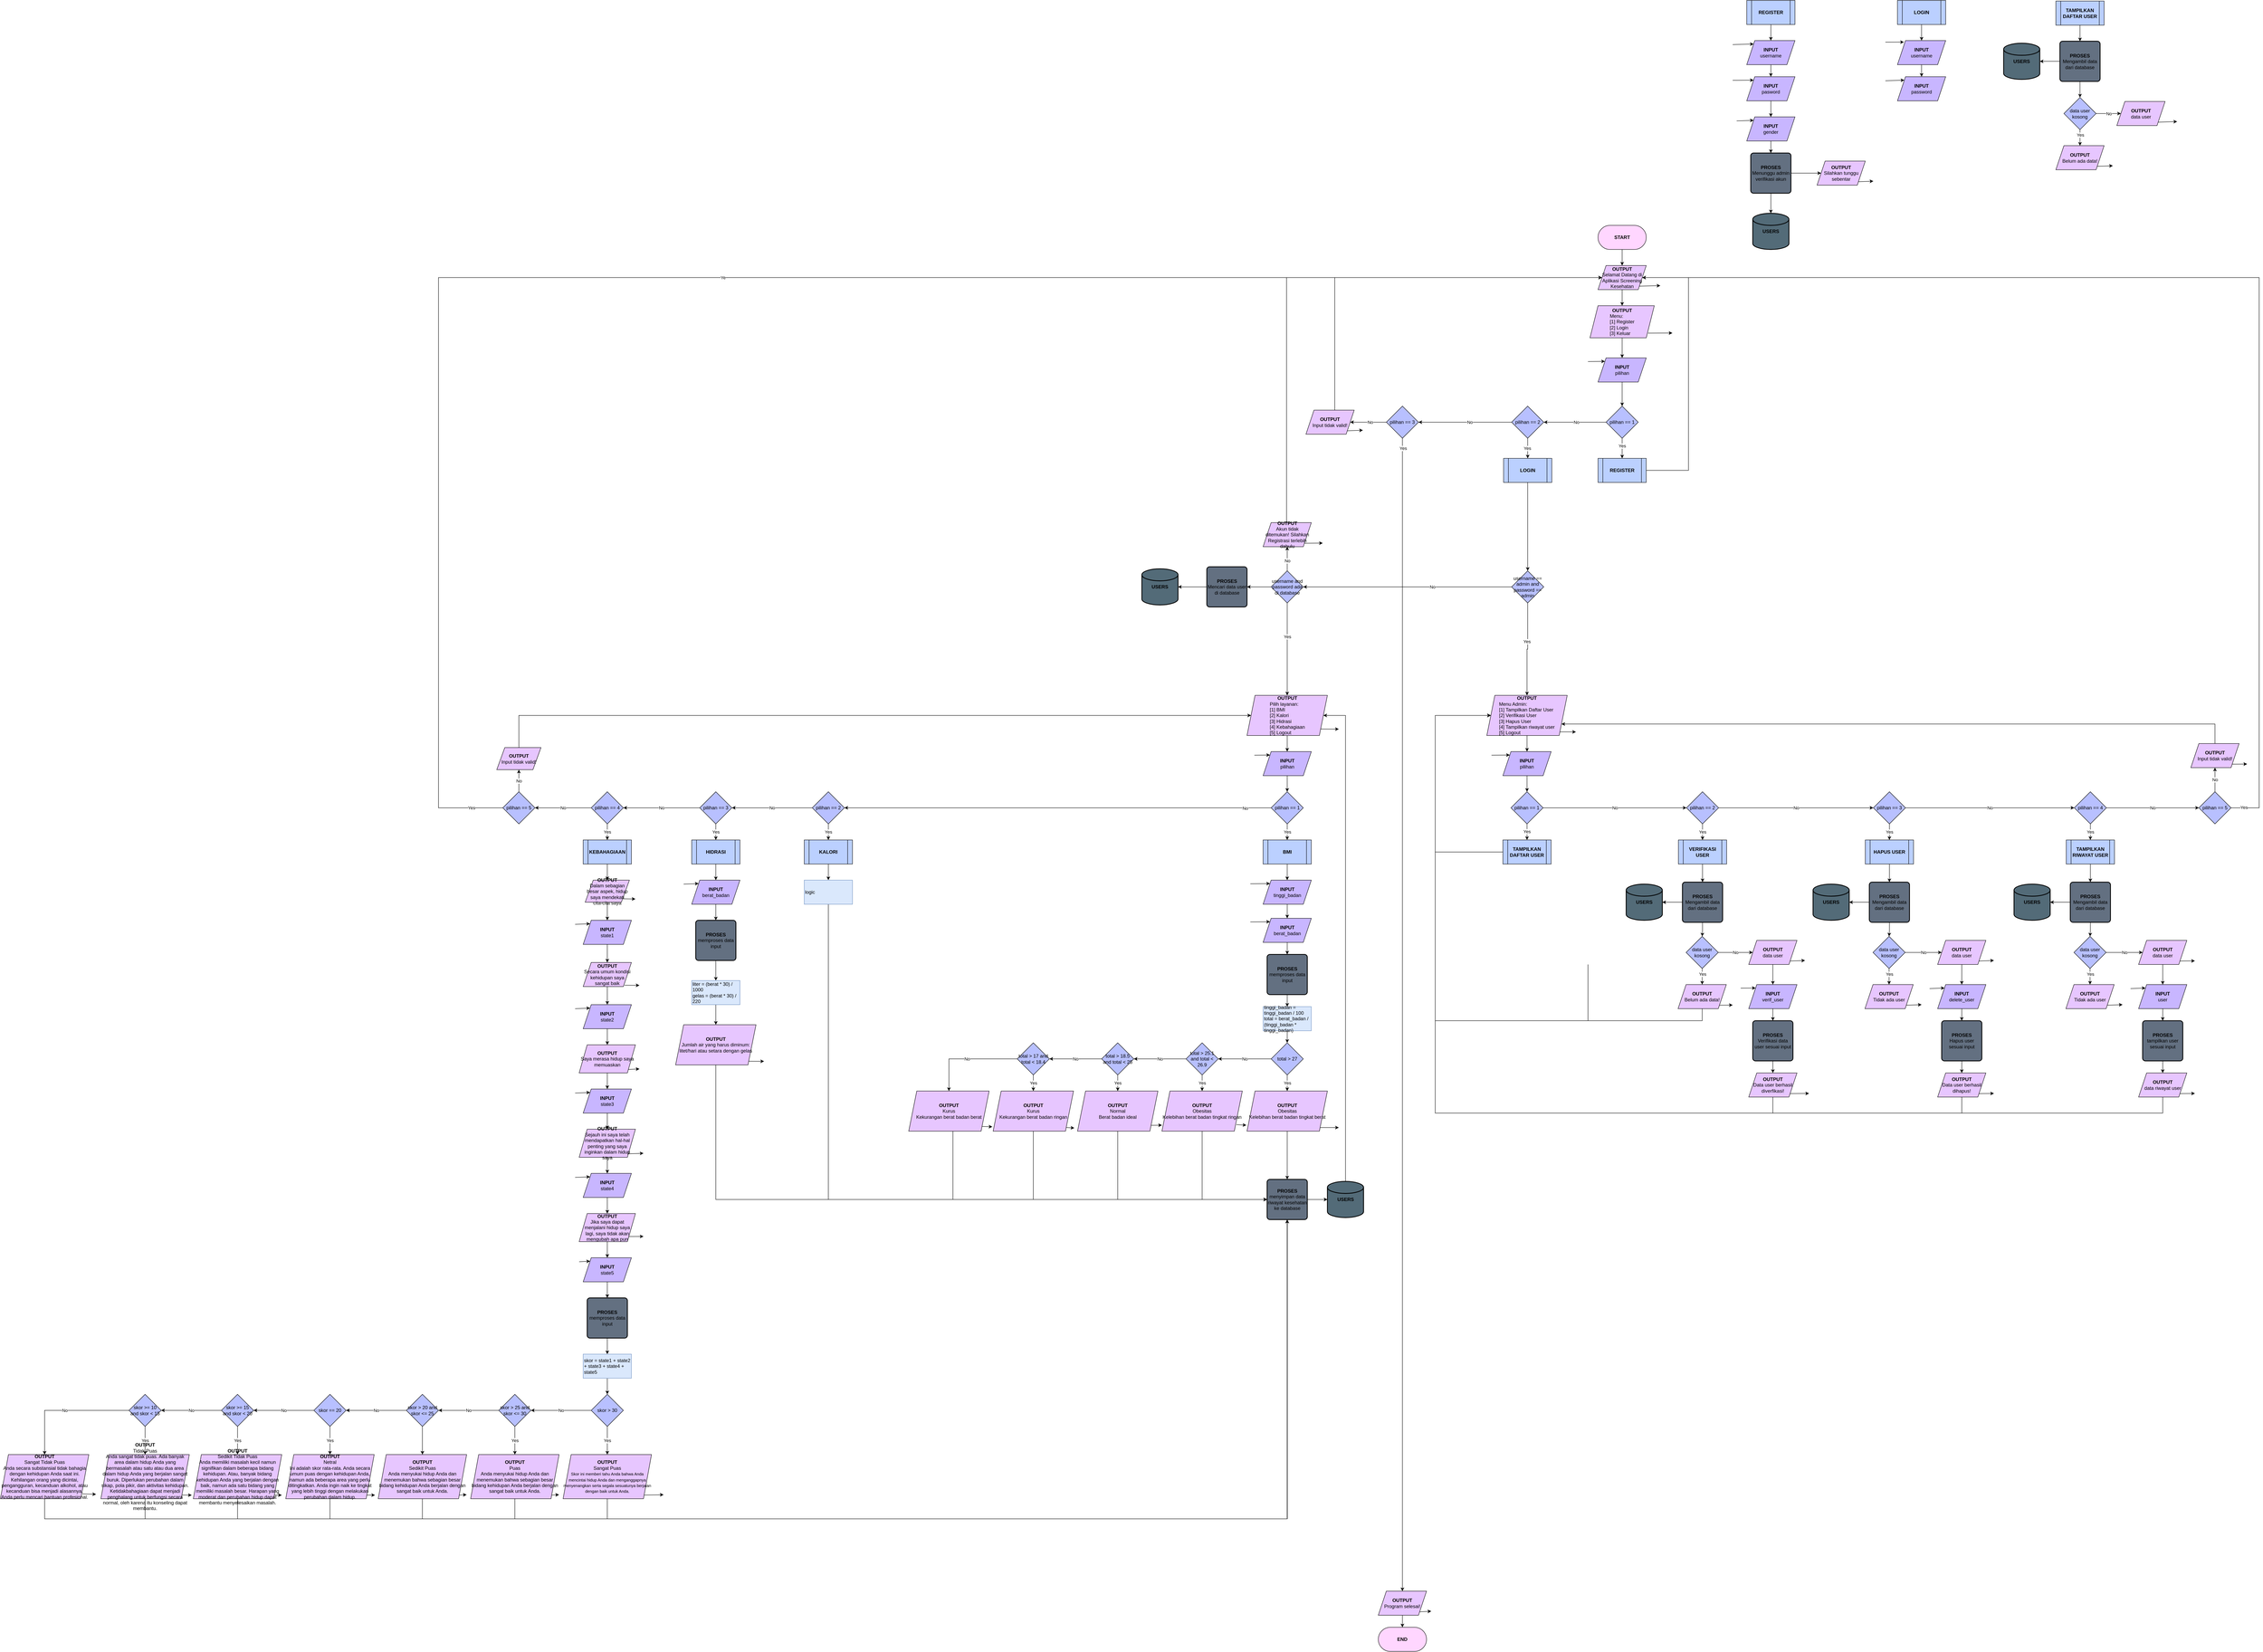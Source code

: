 <mxfile version="22.1.0" type="github">
  <diagram name="Page-1" id="qo0XNnkOASs_RlDREXJG">
    <mxGraphModel dx="5778" dy="1798" grid="1" gridSize="10" guides="1" tooltips="1" connect="1" arrows="1" fold="1" page="1" pageScale="1" pageWidth="850" pageHeight="1100" math="0" shadow="0">
      <root>
        <mxCell id="0" />
        <mxCell id="1" parent="0" />
        <mxCell id="Sn1ewvtp5F0sCQ9_cXQ1-5" value="" style="edgeStyle=orthogonalEdgeStyle;rounded=0;orthogonalLoop=1;jettySize=auto;html=1;" parent="1" source="Sn1ewvtp5F0sCQ9_cXQ1-2" target="Sn1ewvtp5F0sCQ9_cXQ1-4" edge="1">
          <mxGeometry relative="1" as="geometry" />
        </mxCell>
        <mxCell id="Sn1ewvtp5F0sCQ9_cXQ1-2" value="&lt;b&gt;START&lt;/b&gt;" style="rounded=1;whiteSpace=wrap;html=1;fillColor=#ffd6ff;arcSize=50;" parent="1" vertex="1">
          <mxGeometry x="365" y="50" width="120" height="60" as="geometry" />
        </mxCell>
        <mxCell id="Sn1ewvtp5F0sCQ9_cXQ1-7" value="" style="edgeStyle=orthogonalEdgeStyle;rounded=0;orthogonalLoop=1;jettySize=auto;html=1;" parent="1" source="Sn1ewvtp5F0sCQ9_cXQ1-4" target="Sn1ewvtp5F0sCQ9_cXQ1-6" edge="1">
          <mxGeometry relative="1" as="geometry" />
        </mxCell>
        <mxCell id="Sn1ewvtp5F0sCQ9_cXQ1-4" value="&lt;b&gt;OUTPUT&lt;/b&gt;&lt;br&gt;Selamat Datang di Aplikasi Screening Kesehatan" style="shape=parallelogram;perimeter=parallelogramPerimeter;whiteSpace=wrap;html=1;fixedSize=1;fillColor=#e7c6ff;" parent="1" vertex="1">
          <mxGeometry x="365" y="150" width="120" height="60" as="geometry" />
        </mxCell>
        <mxCell id="Sn1ewvtp5F0sCQ9_cXQ1-9" value="" style="edgeStyle=orthogonalEdgeStyle;rounded=0;orthogonalLoop=1;jettySize=auto;html=1;" parent="1" source="Sn1ewvtp5F0sCQ9_cXQ1-6" target="Sn1ewvtp5F0sCQ9_cXQ1-8" edge="1">
          <mxGeometry relative="1" as="geometry" />
        </mxCell>
        <mxCell id="Sn1ewvtp5F0sCQ9_cXQ1-6" value="&lt;b&gt;OUTPUT&lt;/b&gt;&lt;br&gt;&lt;div style=&quot;text-align: left;&quot;&gt;&lt;span style=&quot;background-color: initial;&quot;&gt;Menu:&lt;/span&gt;&lt;/div&gt;&lt;div style=&quot;text-align: left;&quot;&gt;&lt;span style=&quot;background-color: initial;&quot;&gt;[1] Register&lt;/span&gt;&lt;/div&gt;&lt;div style=&quot;text-align: left;&quot;&gt;&lt;span style=&quot;background-color: initial;&quot;&gt;[2] Login&lt;/span&gt;&lt;/div&gt;&lt;div style=&quot;text-align: left;&quot;&gt;&lt;span style=&quot;background-color: initial;&quot;&gt;[3] Keluar&lt;/span&gt;&lt;/div&gt;" style="shape=parallelogram;perimeter=parallelogramPerimeter;whiteSpace=wrap;html=1;fixedSize=1;fillColor=#e7c6ff;" parent="1" vertex="1">
          <mxGeometry x="345" y="250" width="160" height="80" as="geometry" />
        </mxCell>
        <mxCell id="Sn1ewvtp5F0sCQ9_cXQ1-11" value="" style="edgeStyle=orthogonalEdgeStyle;rounded=0;orthogonalLoop=1;jettySize=auto;html=1;" parent="1" source="Sn1ewvtp5F0sCQ9_cXQ1-8" target="Sn1ewvtp5F0sCQ9_cXQ1-10" edge="1">
          <mxGeometry relative="1" as="geometry" />
        </mxCell>
        <mxCell id="Sn1ewvtp5F0sCQ9_cXQ1-8" value="&lt;b&gt;INPUT&lt;/b&gt;&lt;br&gt;pilihan" style="shape=parallelogram;perimeter=parallelogramPerimeter;whiteSpace=wrap;html=1;fixedSize=1;fillColor=#c8b6ff;" parent="1" vertex="1">
          <mxGeometry x="365" y="380" width="120" height="60" as="geometry" />
        </mxCell>
        <mxCell id="Sn1ewvtp5F0sCQ9_cXQ1-13" value="" style="edgeStyle=orthogonalEdgeStyle;rounded=0;orthogonalLoop=1;jettySize=auto;html=1;" parent="1" source="Sn1ewvtp5F0sCQ9_cXQ1-10" target="Sn1ewvtp5F0sCQ9_cXQ1-12" edge="1">
          <mxGeometry relative="1" as="geometry" />
        </mxCell>
        <mxCell id="Sn1ewvtp5F0sCQ9_cXQ1-15" value="Yes" style="edgeLabel;html=1;align=center;verticalAlign=middle;resizable=0;points=[];" parent="Sn1ewvtp5F0sCQ9_cXQ1-13" vertex="1" connectable="0">
          <mxGeometry x="-0.231" relative="1" as="geometry">
            <mxPoint as="offset" />
          </mxGeometry>
        </mxCell>
        <mxCell id="Sn1ewvtp5F0sCQ9_cXQ1-17" style="edgeStyle=orthogonalEdgeStyle;rounded=0;orthogonalLoop=1;jettySize=auto;html=1;" parent="1" source="Sn1ewvtp5F0sCQ9_cXQ1-10" target="Sn1ewvtp5F0sCQ9_cXQ1-16" edge="1">
          <mxGeometry relative="1" as="geometry" />
        </mxCell>
        <mxCell id="Sn1ewvtp5F0sCQ9_cXQ1-18" value="No" style="edgeLabel;html=1;align=center;verticalAlign=middle;resizable=0;points=[];" parent="Sn1ewvtp5F0sCQ9_cXQ1-17" vertex="1" connectable="0">
          <mxGeometry x="-0.043" y="3" relative="1" as="geometry">
            <mxPoint y="-3" as="offset" />
          </mxGeometry>
        </mxCell>
        <mxCell id="Sn1ewvtp5F0sCQ9_cXQ1-10" value="pilihan == 1" style="rhombus;whiteSpace=wrap;html=1;fillColor=#b8c0ff;" parent="1" vertex="1">
          <mxGeometry x="385" y="500" width="80" height="80" as="geometry" />
        </mxCell>
        <mxCell id="Sn1ewvtp5F0sCQ9_cXQ1-12" value="&lt;b&gt;REGISTER&lt;/b&gt;" style="shape=process;whiteSpace=wrap;html=1;backgroundOutline=1;fillColor=#bbd0ff;" parent="1" vertex="1">
          <mxGeometry x="365" y="630" width="120" height="60" as="geometry" />
        </mxCell>
        <mxCell id="Sn1ewvtp5F0sCQ9_cXQ1-20" value="" style="edgeStyle=orthogonalEdgeStyle;rounded=0;orthogonalLoop=1;jettySize=auto;html=1;" parent="1" source="Sn1ewvtp5F0sCQ9_cXQ1-16" target="Sn1ewvtp5F0sCQ9_cXQ1-19" edge="1">
          <mxGeometry relative="1" as="geometry" />
        </mxCell>
        <mxCell id="Sn1ewvtp5F0sCQ9_cXQ1-21" value="Yes" style="edgeLabel;html=1;align=center;verticalAlign=middle;resizable=0;points=[];" parent="Sn1ewvtp5F0sCQ9_cXQ1-20" vertex="1" connectable="0">
          <mxGeometry x="0.002" y="-1" relative="1" as="geometry">
            <mxPoint as="offset" />
          </mxGeometry>
        </mxCell>
        <mxCell id="Sn1ewvtp5F0sCQ9_cXQ1-23" style="edgeStyle=orthogonalEdgeStyle;rounded=0;orthogonalLoop=1;jettySize=auto;html=1;entryX=1;entryY=0.5;entryDx=0;entryDy=0;" parent="1" source="Sn1ewvtp5F0sCQ9_cXQ1-16" target="Sn1ewvtp5F0sCQ9_cXQ1-22" edge="1">
          <mxGeometry relative="1" as="geometry" />
        </mxCell>
        <mxCell id="Sn1ewvtp5F0sCQ9_cXQ1-44" value="No" style="edgeLabel;html=1;align=center;verticalAlign=middle;resizable=0;points=[];" parent="Sn1ewvtp5F0sCQ9_cXQ1-23" vertex="1" connectable="0">
          <mxGeometry x="-0.096" y="2" relative="1" as="geometry">
            <mxPoint y="-2" as="offset" />
          </mxGeometry>
        </mxCell>
        <mxCell id="Sn1ewvtp5F0sCQ9_cXQ1-16" value="pilihan == 2" style="rhombus;whiteSpace=wrap;html=1;fillColor=#b8c0ff;" parent="1" vertex="1">
          <mxGeometry x="150" y="500" width="80" height="80" as="geometry" />
        </mxCell>
        <mxCell id="Sn1ewvtp5F0sCQ9_cXQ1-19" value="&lt;b&gt;LOGIN&lt;/b&gt;" style="shape=process;whiteSpace=wrap;html=1;backgroundOutline=1;fillColor=#bbd0ff;" parent="1" vertex="1">
          <mxGeometry x="130" y="630" width="120" height="60" as="geometry" />
        </mxCell>
        <mxCell id="Sn1ewvtp5F0sCQ9_cXQ1-41" value="" style="edgeStyle=orthogonalEdgeStyle;rounded=0;orthogonalLoop=1;jettySize=auto;html=1;" parent="1" source="Sn1ewvtp5F0sCQ9_cXQ1-22" target="Sn1ewvtp5F0sCQ9_cXQ1-40" edge="1">
          <mxGeometry relative="1" as="geometry" />
        </mxCell>
        <mxCell id="Sn1ewvtp5F0sCQ9_cXQ1-42" value="No" style="edgeLabel;html=1;align=center;verticalAlign=middle;resizable=0;points=[];" parent="Sn1ewvtp5F0sCQ9_cXQ1-41" vertex="1" connectable="0">
          <mxGeometry x="-0.751" y="3" relative="1" as="geometry">
            <mxPoint x="-30" y="-3" as="offset" />
          </mxGeometry>
        </mxCell>
        <mxCell id="EOrwyC5NnsdYLsda_1K0-225" style="edgeStyle=orthogonalEdgeStyle;rounded=0;orthogonalLoop=1;jettySize=auto;html=1;entryX=0.5;entryY=0;entryDx=0;entryDy=0;" parent="1" source="Sn1ewvtp5F0sCQ9_cXQ1-22" target="EOrwyC5NnsdYLsda_1K0-223" edge="1">
          <mxGeometry relative="1" as="geometry">
            <Array as="points">
              <mxPoint x="-121" y="3440" />
            </Array>
          </mxGeometry>
        </mxCell>
        <mxCell id="EOrwyC5NnsdYLsda_1K0-226" value="Yes" style="edgeLabel;html=1;align=center;verticalAlign=middle;resizable=0;points=[];" parent="EOrwyC5NnsdYLsda_1K0-225" vertex="1" connectable="0">
          <mxGeometry x="-0.98" y="7" relative="1" as="geometry">
            <mxPoint x="-6" y="-4" as="offset" />
          </mxGeometry>
        </mxCell>
        <mxCell id="Sn1ewvtp5F0sCQ9_cXQ1-22" value="pilihan == 3" style="rhombus;whiteSpace=wrap;html=1;fillColor=#b8c0ff;" parent="1" vertex="1">
          <mxGeometry x="-161.67" y="500" width="80" height="80" as="geometry" />
        </mxCell>
        <mxCell id="Sn1ewvtp5F0sCQ9_cXQ1-43" style="edgeStyle=orthogonalEdgeStyle;rounded=0;orthogonalLoop=1;jettySize=auto;html=1;entryX=0;entryY=0.5;entryDx=0;entryDy=0;" parent="1" source="Sn1ewvtp5F0sCQ9_cXQ1-40" target="Sn1ewvtp5F0sCQ9_cXQ1-4" edge="1">
          <mxGeometry relative="1" as="geometry">
            <Array as="points">
              <mxPoint x="-290" y="180" />
            </Array>
          </mxGeometry>
        </mxCell>
        <mxCell id="Sn1ewvtp5F0sCQ9_cXQ1-40" value="&lt;b&gt;OUTPUT&lt;/b&gt;&lt;br&gt;Input tidak valid!" style="shape=parallelogram;perimeter=parallelogramPerimeter;whiteSpace=wrap;html=1;fixedSize=1;fillColor=#e7c6ff;" parent="1" vertex="1">
          <mxGeometry x="-361.67" y="510" width="120" height="60" as="geometry" />
        </mxCell>
        <mxCell id="w7ZADpuzzI7rwIIFdgVD-4" value="" style="edgeStyle=orthogonalEdgeStyle;rounded=0;orthogonalLoop=1;jettySize=auto;html=1;entryX=0.5;entryY=0;entryDx=0;entryDy=0;" parent="1" source="Sn1ewvtp5F0sCQ9_cXQ1-19" target="w7ZADpuzzI7rwIIFdgVD-15" edge="1">
          <mxGeometry relative="1" as="geometry">
            <mxPoint x="190" y="690" as="sourcePoint" />
            <mxPoint x="190" y="730" as="targetPoint" />
          </mxGeometry>
        </mxCell>
        <mxCell id="w7ZADpuzzI7rwIIFdgVD-6" value="" style="edgeStyle=orthogonalEdgeStyle;rounded=0;orthogonalLoop=1;jettySize=auto;html=1;entryX=1;entryY=0.5;entryDx=0;entryDy=0;" parent="1" source="Sn1ewvtp5F0sCQ9_cXQ1-12" target="Sn1ewvtp5F0sCQ9_cXQ1-4" edge="1">
          <mxGeometry relative="1" as="geometry">
            <mxPoint x="425" y="690" as="sourcePoint" />
            <mxPoint x="425" y="730" as="targetPoint" />
            <Array as="points">
              <mxPoint x="590" y="660" />
              <mxPoint x="590" y="180" />
            </Array>
          </mxGeometry>
        </mxCell>
        <mxCell id="5jB1MhsBqJiascW-whLG-7" value="" style="edgeStyle=orthogonalEdgeStyle;rounded=0;orthogonalLoop=1;jettySize=auto;html=1;" parent="1" source="w7ZADpuzzI7rwIIFdgVD-11" target="5jB1MhsBqJiascW-whLG-6" edge="1">
          <mxGeometry relative="1" as="geometry" />
        </mxCell>
        <mxCell id="w7ZADpuzzI7rwIIFdgVD-11" value="&lt;b&gt;OUTPUT&lt;/b&gt;&lt;br&gt;&lt;div style=&quot;text-align: left;&quot;&gt;&lt;span style=&quot;background-color: initial;&quot;&gt;Menu Admin:&lt;/span&gt;&lt;/div&gt;&lt;div style=&quot;text-align: left;&quot;&gt;&lt;span style=&quot;background-color: initial;&quot;&gt;[1] Tampilkan Daftar User&lt;/span&gt;&lt;/div&gt;&lt;div style=&quot;text-align: left;&quot;&gt;&lt;span style=&quot;background-color: initial;&quot;&gt;[2] Verifikasi User&lt;/span&gt;&lt;/div&gt;&lt;div style=&quot;text-align: left;&quot;&gt;&lt;span style=&quot;background-color: initial;&quot;&gt;[3] Hapus User&lt;/span&gt;&lt;/div&gt;&lt;div style=&quot;text-align: left;&quot;&gt;[4] Tampilkan riwayat user&lt;/div&gt;&lt;div style=&quot;text-align: left;&quot;&gt;[5] Logout&lt;/div&gt;" style="shape=parallelogram;perimeter=parallelogramPerimeter;whiteSpace=wrap;html=1;fixedSize=1;fillColor=#e7c6ff;" parent="1" vertex="1">
          <mxGeometry x="88.33" y="1220" width="200" height="100" as="geometry" />
        </mxCell>
        <mxCell id="w7ZADpuzzI7rwIIFdgVD-17" value="" style="edgeStyle=orthogonalEdgeStyle;rounded=0;orthogonalLoop=1;jettySize=auto;html=1;" parent="1" source="w7ZADpuzzI7rwIIFdgVD-15" target="w7ZADpuzzI7rwIIFdgVD-11" edge="1">
          <mxGeometry relative="1" as="geometry" />
        </mxCell>
        <mxCell id="w7ZADpuzzI7rwIIFdgVD-35" value="Yes" style="edgeLabel;html=1;align=center;verticalAlign=middle;resizable=0;points=[];" parent="w7ZADpuzzI7rwIIFdgVD-17" vertex="1" connectable="0">
          <mxGeometry x="-0.173" y="2" relative="1" as="geometry">
            <mxPoint x="-4" as="offset" />
          </mxGeometry>
        </mxCell>
        <mxCell id="w7ZADpuzzI7rwIIFdgVD-27" style="edgeStyle=orthogonalEdgeStyle;rounded=0;orthogonalLoop=1;jettySize=auto;html=1;entryX=1;entryY=0.5;entryDx=0;entryDy=0;" parent="1" source="w7ZADpuzzI7rwIIFdgVD-15" target="w7ZADpuzzI7rwIIFdgVD-26" edge="1">
          <mxGeometry relative="1" as="geometry" />
        </mxCell>
        <mxCell id="w7ZADpuzzI7rwIIFdgVD-36" value="No" style="edgeLabel;html=1;align=center;verticalAlign=middle;resizable=0;points=[];" parent="w7ZADpuzzI7rwIIFdgVD-27" vertex="1" connectable="0">
          <mxGeometry x="-0.252" y="1" relative="1" as="geometry">
            <mxPoint x="-3" y="-1" as="offset" />
          </mxGeometry>
        </mxCell>
        <mxCell id="w7ZADpuzzI7rwIIFdgVD-15" value="username == admin and password == admin" style="rhombus;whiteSpace=wrap;html=1;fillColor=#b8c0ff;" parent="1" vertex="1">
          <mxGeometry x="150" y="910" width="80" height="80" as="geometry" />
        </mxCell>
        <mxCell id="w7ZADpuzzI7rwIIFdgVD-29" value="" style="edgeStyle=orthogonalEdgeStyle;rounded=0;orthogonalLoop=1;jettySize=auto;html=1;" parent="1" source="w7ZADpuzzI7rwIIFdgVD-30" target="w7ZADpuzzI7rwIIFdgVD-28" edge="1">
          <mxGeometry relative="1" as="geometry" />
        </mxCell>
        <mxCell id="w7ZADpuzzI7rwIIFdgVD-34" value="" style="edgeStyle=orthogonalEdgeStyle;rounded=0;orthogonalLoop=1;jettySize=auto;html=1;" parent="1" source="w7ZADpuzzI7rwIIFdgVD-26" target="w7ZADpuzzI7rwIIFdgVD-33" edge="1">
          <mxGeometry relative="1" as="geometry" />
        </mxCell>
        <mxCell id="w7ZADpuzzI7rwIIFdgVD-37" value="Yes" style="edgeLabel;html=1;align=center;verticalAlign=middle;resizable=0;points=[];" parent="w7ZADpuzzI7rwIIFdgVD-34" vertex="1" connectable="0">
          <mxGeometry x="-0.276" relative="1" as="geometry">
            <mxPoint as="offset" />
          </mxGeometry>
        </mxCell>
        <mxCell id="w7ZADpuzzI7rwIIFdgVD-42" style="edgeStyle=orthogonalEdgeStyle;rounded=0;orthogonalLoop=1;jettySize=auto;html=1;entryX=0.5;entryY=1;entryDx=0;entryDy=0;" parent="1" source="w7ZADpuzzI7rwIIFdgVD-26" target="w7ZADpuzzI7rwIIFdgVD-22" edge="1">
          <mxGeometry relative="1" as="geometry" />
        </mxCell>
        <mxCell id="w7ZADpuzzI7rwIIFdgVD-43" value="No" style="edgeLabel;html=1;align=center;verticalAlign=middle;resizable=0;points=[];" parent="w7ZADpuzzI7rwIIFdgVD-42" vertex="1" connectable="0">
          <mxGeometry x="-0.17" relative="1" as="geometry">
            <mxPoint as="offset" />
          </mxGeometry>
        </mxCell>
        <mxCell id="w7ZADpuzzI7rwIIFdgVD-26" value="username and password ada di database" style="rhombus;whiteSpace=wrap;html=1;fillColor=#b8c0ff;" parent="1" vertex="1">
          <mxGeometry x="-448.33" y="910" width="80" height="80" as="geometry" />
        </mxCell>
        <mxCell id="w7ZADpuzzI7rwIIFdgVD-28" value="&lt;b&gt;USERS&lt;/b&gt;" style="strokeWidth=2;html=1;shape=mxgraph.flowchart.database;whiteSpace=wrap;fillColor=#536b78;" parent="1" vertex="1">
          <mxGeometry x="-770" y="905" width="90" height="90" as="geometry" />
        </mxCell>
        <mxCell id="w7ZADpuzzI7rwIIFdgVD-32" value="" style="edgeStyle=orthogonalEdgeStyle;rounded=0;orthogonalLoop=1;jettySize=auto;html=1;" parent="1" source="w7ZADpuzzI7rwIIFdgVD-26" target="w7ZADpuzzI7rwIIFdgVD-30" edge="1">
          <mxGeometry relative="1" as="geometry">
            <mxPoint x="-458.33" y="950" as="sourcePoint" />
            <mxPoint x="-680.33" y="950" as="targetPoint" />
          </mxGeometry>
        </mxCell>
        <mxCell id="w7ZADpuzzI7rwIIFdgVD-30" value="&lt;b&gt;PROSES&lt;/b&gt;&lt;br&gt;Mencari data user di database" style="rounded=1;whiteSpace=wrap;html=1;absoluteArcSize=1;arcSize=14;strokeWidth=2;fillColor=#637081;" parent="1" vertex="1">
          <mxGeometry x="-608.33" y="900" width="100" height="100" as="geometry" />
        </mxCell>
        <mxCell id="EOrwyC5NnsdYLsda_1K0-69" value="" style="edgeStyle=orthogonalEdgeStyle;rounded=0;orthogonalLoop=1;jettySize=auto;html=1;" parent="1" source="w7ZADpuzzI7rwIIFdgVD-33" target="EOrwyC5NnsdYLsda_1K0-68" edge="1">
          <mxGeometry relative="1" as="geometry" />
        </mxCell>
        <mxCell id="w7ZADpuzzI7rwIIFdgVD-33" value="&lt;b&gt;OUTPUT&lt;/b&gt;&lt;br&gt;&lt;div style=&quot;text-align: left;&quot;&gt;&lt;span style=&quot;background-color: initial;&quot;&gt;Pilih layanan:&lt;/span&gt;&lt;/div&gt;&lt;div style=&quot;text-align: left;&quot;&gt;&lt;span style=&quot;background-color: initial;&quot;&gt;[1] BMI&lt;/span&gt;&lt;/div&gt;&lt;div style=&quot;text-align: left;&quot;&gt;&lt;span style=&quot;background-color: initial;&quot;&gt;[2] Kalori&lt;/span&gt;&lt;/div&gt;&lt;div style=&quot;text-align: left;&quot;&gt;&lt;span style=&quot;background-color: initial;&quot;&gt;[3] Hidrasi&lt;/span&gt;&lt;/div&gt;&lt;div style=&quot;text-align: left;&quot;&gt;[4] Kebahagiaan&lt;/div&gt;&lt;div style=&quot;text-align: left;&quot;&gt;[5] Logout&lt;/div&gt;" style="shape=parallelogram;perimeter=parallelogramPerimeter;whiteSpace=wrap;html=1;fixedSize=1;fillColor=#e7c6ff;" parent="1" vertex="1">
          <mxGeometry x="-508.33" y="1220" width="200" height="100" as="geometry" />
        </mxCell>
        <mxCell id="w7ZADpuzzI7rwIIFdgVD-44" style="edgeStyle=orthogonalEdgeStyle;rounded=0;orthogonalLoop=1;jettySize=auto;html=1;entryX=0;entryY=0.5;entryDx=0;entryDy=0;" parent="1" source="w7ZADpuzzI7rwIIFdgVD-22" target="Sn1ewvtp5F0sCQ9_cXQ1-4" edge="1">
          <mxGeometry relative="1" as="geometry">
            <Array as="points">
              <mxPoint x="-410" y="820" />
              <mxPoint x="-410" y="180" />
            </Array>
          </mxGeometry>
        </mxCell>
        <mxCell id="w7ZADpuzzI7rwIIFdgVD-22" value="&lt;b&gt;OUTPUT&lt;/b&gt;&lt;br&gt;Akun tidak ditemukan! Silahkan Registrasi terlebih dahulu" style="shape=parallelogram;perimeter=parallelogramPerimeter;whiteSpace=wrap;html=1;fixedSize=1;fillColor=#e7c6ff;" parent="1" vertex="1">
          <mxGeometry x="-468.33" y="790" width="120" height="60" as="geometry" />
        </mxCell>
        <mxCell id="5jB1MhsBqJiascW-whLG-9" value="" style="edgeStyle=orthogonalEdgeStyle;rounded=0;orthogonalLoop=1;jettySize=auto;html=1;" parent="1" source="5jB1MhsBqJiascW-whLG-6" target="5jB1MhsBqJiascW-whLG-8" edge="1">
          <mxGeometry relative="1" as="geometry" />
        </mxCell>
        <mxCell id="5jB1MhsBqJiascW-whLG-6" value="&lt;b&gt;INPUT&lt;/b&gt;&lt;br&gt;pilihan" style="shape=parallelogram;perimeter=parallelogramPerimeter;whiteSpace=wrap;html=1;fixedSize=1;fillColor=#c8b6ff;" parent="1" vertex="1">
          <mxGeometry x="128.33" y="1360" width="120" height="60" as="geometry" />
        </mxCell>
        <mxCell id="5jB1MhsBqJiascW-whLG-12" value="" style="edgeStyle=orthogonalEdgeStyle;rounded=0;orthogonalLoop=1;jettySize=auto;html=1;" parent="1" source="5jB1MhsBqJiascW-whLG-8" target="5jB1MhsBqJiascW-whLG-11" edge="1">
          <mxGeometry relative="1" as="geometry" />
        </mxCell>
        <mxCell id="5jB1MhsBqJiascW-whLG-20" value="Yes" style="edgeLabel;html=1;align=center;verticalAlign=middle;resizable=0;points=[];" parent="5jB1MhsBqJiascW-whLG-12" vertex="1" connectable="0">
          <mxGeometry x="-0.087" y="-1" relative="1" as="geometry">
            <mxPoint as="offset" />
          </mxGeometry>
        </mxCell>
        <mxCell id="5jB1MhsBqJiascW-whLG-32" value="No" style="edgeStyle=orthogonalEdgeStyle;rounded=0;orthogonalLoop=1;jettySize=auto;html=1;entryX=0;entryY=0.5;entryDx=0;entryDy=0;" parent="1" source="5jB1MhsBqJiascW-whLG-8" target="5jB1MhsBqJiascW-whLG-31" edge="1">
          <mxGeometry relative="1" as="geometry" />
        </mxCell>
        <mxCell id="5jB1MhsBqJiascW-whLG-8" value="pilihan == 1" style="rhombus;whiteSpace=wrap;html=1;fillColor=#b8c0ff;" parent="1" vertex="1">
          <mxGeometry x="148.33" y="1460" width="80" height="80" as="geometry" />
        </mxCell>
        <mxCell id="5jB1MhsBqJiascW-whLG-16" value="" style="edgeStyle=orthogonalEdgeStyle;rounded=0;orthogonalLoop=1;jettySize=auto;html=1;entryX=0;entryY=0.5;entryDx=0;entryDy=0;" parent="1" source="5jB1MhsBqJiascW-whLG-11" target="w7ZADpuzzI7rwIIFdgVD-11" edge="1">
          <mxGeometry relative="1" as="geometry">
            <mxPoint x="188.33" y="1680.0" as="targetPoint" />
            <Array as="points">
              <mxPoint x="-40" y="1610" />
              <mxPoint x="-40" y="1270" />
            </Array>
          </mxGeometry>
        </mxCell>
        <mxCell id="5jB1MhsBqJiascW-whLG-11" value="&lt;b&gt;TAMPILKAN DAFTAR USER&lt;/b&gt;" style="shape=process;whiteSpace=wrap;html=1;backgroundOutline=1;fillColor=#bbd0ff;" parent="1" vertex="1">
          <mxGeometry x="128.33" y="1580" width="120" height="60" as="geometry" />
        </mxCell>
        <mxCell id="5jB1MhsBqJiascW-whLG-30" style="edgeStyle=orthogonalEdgeStyle;rounded=0;orthogonalLoop=1;jettySize=auto;html=1;entryX=0;entryY=0.5;entryDx=0;entryDy=0;" parent="1" target="w7ZADpuzzI7rwIIFdgVD-11" edge="1">
          <mxGeometry relative="1" as="geometry">
            <Array as="points">
              <mxPoint x="340" y="2030" />
              <mxPoint x="-40" y="2030" />
              <mxPoint x="-40" y="1270" />
            </Array>
            <mxPoint x="340" y="1890.0" as="sourcePoint" />
          </mxGeometry>
        </mxCell>
        <mxCell id="5jB1MhsBqJiascW-whLG-34" value="Yes" style="edgeStyle=orthogonalEdgeStyle;rounded=0;orthogonalLoop=1;jettySize=auto;html=1;" parent="1" source="5jB1MhsBqJiascW-whLG-31" target="5jB1MhsBqJiascW-whLG-33" edge="1">
          <mxGeometry relative="1" as="geometry" />
        </mxCell>
        <mxCell id="EOrwyC5NnsdYLsda_1K0-5" value="No" style="edgeStyle=orthogonalEdgeStyle;rounded=0;orthogonalLoop=1;jettySize=auto;html=1;entryX=0;entryY=0.5;entryDx=0;entryDy=0;" parent="1" source="5jB1MhsBqJiascW-whLG-31" target="EOrwyC5NnsdYLsda_1K0-4" edge="1">
          <mxGeometry relative="1" as="geometry" />
        </mxCell>
        <mxCell id="5jB1MhsBqJiascW-whLG-31" value="pilihan == 2" style="rhombus;whiteSpace=wrap;html=1;fillColor=#b8c0ff;" parent="1" vertex="1">
          <mxGeometry x="585" y="1460" width="80" height="80" as="geometry" />
        </mxCell>
        <mxCell id="5jB1MhsBqJiascW-whLG-38" value="" style="edgeStyle=orthogonalEdgeStyle;rounded=0;orthogonalLoop=1;jettySize=auto;html=1;" parent="1" source="5jB1MhsBqJiascW-whLG-33" target="5jB1MhsBqJiascW-whLG-36" edge="1">
          <mxGeometry relative="1" as="geometry" />
        </mxCell>
        <mxCell id="5jB1MhsBqJiascW-whLG-33" value="&lt;b&gt;VERIFIKASI USER&lt;/b&gt;" style="shape=process;whiteSpace=wrap;html=1;backgroundOutline=1;fillColor=#bbd0ff;" parent="1" vertex="1">
          <mxGeometry x="565" y="1580" width="120" height="60" as="geometry" />
        </mxCell>
        <mxCell id="5jB1MhsBqJiascW-whLG-39" value="" style="edgeStyle=orthogonalEdgeStyle;rounded=0;orthogonalLoop=1;jettySize=auto;html=1;" parent="1" source="5jB1MhsBqJiascW-whLG-36" target="5jB1MhsBqJiascW-whLG-37" edge="1">
          <mxGeometry relative="1" as="geometry" />
        </mxCell>
        <mxCell id="5jB1MhsBqJiascW-whLG-46" style="edgeStyle=orthogonalEdgeStyle;rounded=0;orthogonalLoop=1;jettySize=auto;html=1;" parent="1" source="5jB1MhsBqJiascW-whLG-36" target="5jB1MhsBqJiascW-whLG-43" edge="1">
          <mxGeometry relative="1" as="geometry" />
        </mxCell>
        <mxCell id="5jB1MhsBqJiascW-whLG-36" value="&lt;b&gt;PROSES&lt;/b&gt;&lt;br&gt;Mengambil data dari database" style="rounded=1;whiteSpace=wrap;html=1;absoluteArcSize=1;arcSize=14;strokeWidth=2;fillColor=#637081;" parent="1" vertex="1">
          <mxGeometry x="575" y="1685" width="100" height="100" as="geometry" />
        </mxCell>
        <mxCell id="5jB1MhsBqJiascW-whLG-37" value="&lt;b&gt;USERS&lt;/b&gt;" style="strokeWidth=2;html=1;shape=mxgraph.flowchart.database;whiteSpace=wrap;fillColor=#536b78;" parent="1" vertex="1">
          <mxGeometry x="435" y="1690" width="90" height="90" as="geometry" />
        </mxCell>
        <mxCell id="5jB1MhsBqJiascW-whLG-40" value="" style="edgeStyle=orthogonalEdgeStyle;rounded=0;orthogonalLoop=1;jettySize=auto;html=1;" parent="1" source="5jB1MhsBqJiascW-whLG-43" target="5jB1MhsBqJiascW-whLG-44" edge="1">
          <mxGeometry relative="1" as="geometry" />
        </mxCell>
        <mxCell id="5jB1MhsBqJiascW-whLG-41" value="Yes" style="edgeLabel;html=1;align=center;verticalAlign=middle;resizable=0;points=[];" parent="5jB1MhsBqJiascW-whLG-40" vertex="1" connectable="0">
          <mxGeometry x="-0.315" y="-4" relative="1" as="geometry">
            <mxPoint x="5" as="offset" />
          </mxGeometry>
        </mxCell>
        <mxCell id="EOrwyC5NnsdYLsda_1K0-24" value="No" style="edgeStyle=orthogonalEdgeStyle;rounded=0;orthogonalLoop=1;jettySize=auto;html=1;" parent="1" source="5jB1MhsBqJiascW-whLG-43" target="EOrwyC5NnsdYLsda_1K0-23" edge="1">
          <mxGeometry relative="1" as="geometry" />
        </mxCell>
        <mxCell id="5jB1MhsBqJiascW-whLG-43" value="data user kosong" style="rhombus;whiteSpace=wrap;html=1;fillColor=#b8c0ff;" parent="1" vertex="1">
          <mxGeometry x="584.16" y="1820" width="80" height="80" as="geometry" />
        </mxCell>
        <mxCell id="5jB1MhsBqJiascW-whLG-47" style="edgeStyle=orthogonalEdgeStyle;rounded=0;orthogonalLoop=1;jettySize=auto;html=1;entryX=0;entryY=0.5;entryDx=0;entryDy=0;" parent="1" source="5jB1MhsBqJiascW-whLG-44" target="w7ZADpuzzI7rwIIFdgVD-11" edge="1">
          <mxGeometry relative="1" as="geometry">
            <Array as="points">
              <mxPoint x="624" y="2030" />
              <mxPoint x="-40" y="2030" />
              <mxPoint x="-40" y="1270" />
            </Array>
          </mxGeometry>
        </mxCell>
        <mxCell id="5jB1MhsBqJiascW-whLG-44" value="&lt;b&gt;OUTPUT&lt;/b&gt;&lt;br&gt;Belum ada data!" style="shape=parallelogram;perimeter=parallelogramPerimeter;whiteSpace=wrap;html=1;fixedSize=1;fillColor=#e7c6ff;" parent="1" vertex="1">
          <mxGeometry x="564.16" y="1940" width="120" height="60" as="geometry" />
        </mxCell>
        <mxCell id="EOrwyC5NnsdYLsda_1K0-2" value="" style="edgeStyle=orthogonalEdgeStyle;rounded=0;orthogonalLoop=1;jettySize=auto;html=1;" parent="1" source="5jB1MhsBqJiascW-whLG-48" target="EOrwyC5NnsdYLsda_1K0-1" edge="1">
          <mxGeometry relative="1" as="geometry" />
        </mxCell>
        <mxCell id="5jB1MhsBqJiascW-whLG-48" value="&lt;b&gt;PROSES&lt;/b&gt;&lt;br&gt;Verifikasi data user sesuai input" style="rounded=1;whiteSpace=wrap;html=1;absoluteArcSize=1;arcSize=14;strokeWidth=2;fillColor=#637081;" parent="1" vertex="1">
          <mxGeometry x="750" y="2030" width="100" height="100" as="geometry" />
        </mxCell>
        <mxCell id="EOrwyC5NnsdYLsda_1K0-28" style="edgeStyle=orthogonalEdgeStyle;rounded=0;orthogonalLoop=1;jettySize=auto;html=1;entryX=0;entryY=0.5;entryDx=0;entryDy=0;" parent="1" source="EOrwyC5NnsdYLsda_1K0-1" target="w7ZADpuzzI7rwIIFdgVD-11" edge="1">
          <mxGeometry relative="1" as="geometry">
            <Array as="points">
              <mxPoint x="800" y="2260" />
              <mxPoint x="-40" y="2260" />
              <mxPoint x="-40" y="1270" />
            </Array>
          </mxGeometry>
        </mxCell>
        <mxCell id="EOrwyC5NnsdYLsda_1K0-1" value="&lt;b&gt;OUTPUT&lt;/b&gt;&lt;br&gt;Data user berhasil diverfikasi!" style="shape=parallelogram;perimeter=parallelogramPerimeter;whiteSpace=wrap;html=1;fixedSize=1;fillColor=#e7c6ff;" parent="1" vertex="1">
          <mxGeometry x="740" y="2160" width="120" height="60" as="geometry" />
        </mxCell>
        <mxCell id="EOrwyC5NnsdYLsda_1K0-7" value="Yes" style="edgeStyle=orthogonalEdgeStyle;rounded=0;orthogonalLoop=1;jettySize=auto;html=1;" parent="1" source="EOrwyC5NnsdYLsda_1K0-4" target="EOrwyC5NnsdYLsda_1K0-6" edge="1">
          <mxGeometry relative="1" as="geometry" />
        </mxCell>
        <mxCell id="EOrwyC5NnsdYLsda_1K0-55" value="No" style="edgeStyle=orthogonalEdgeStyle;rounded=0;orthogonalLoop=1;jettySize=auto;html=1;entryX=0;entryY=0.5;entryDx=0;entryDy=0;" parent="1" source="EOrwyC5NnsdYLsda_1K0-4" target="EOrwyC5NnsdYLsda_1K0-36" edge="1">
          <mxGeometry relative="1" as="geometry" />
        </mxCell>
        <mxCell id="EOrwyC5NnsdYLsda_1K0-4" value="pilihan == 3" style="rhombus;whiteSpace=wrap;html=1;fillColor=#b8c0ff;" parent="1" vertex="1">
          <mxGeometry x="1050" y="1460" width="80" height="80" as="geometry" />
        </mxCell>
        <mxCell id="EOrwyC5NnsdYLsda_1K0-20" value="" style="edgeStyle=orthogonalEdgeStyle;rounded=0;orthogonalLoop=1;jettySize=auto;html=1;" parent="1" source="EOrwyC5NnsdYLsda_1K0-6" target="EOrwyC5NnsdYLsda_1K0-10" edge="1">
          <mxGeometry relative="1" as="geometry" />
        </mxCell>
        <mxCell id="EOrwyC5NnsdYLsda_1K0-6" value="&lt;b&gt;HAPUS USER&lt;/b&gt;" style="shape=process;whiteSpace=wrap;html=1;backgroundOutline=1;fillColor=#bbd0ff;" parent="1" vertex="1">
          <mxGeometry x="1030" y="1580" width="120" height="60" as="geometry" />
        </mxCell>
        <mxCell id="EOrwyC5NnsdYLsda_1K0-8" value="" style="edgeStyle=orthogonalEdgeStyle;rounded=0;orthogonalLoop=1;jettySize=auto;html=1;" parent="1" source="EOrwyC5NnsdYLsda_1K0-10" target="EOrwyC5NnsdYLsda_1K0-11" edge="1">
          <mxGeometry relative="1" as="geometry" />
        </mxCell>
        <mxCell id="EOrwyC5NnsdYLsda_1K0-9" style="edgeStyle=orthogonalEdgeStyle;rounded=0;orthogonalLoop=1;jettySize=auto;html=1;" parent="1" source="EOrwyC5NnsdYLsda_1K0-10" target="EOrwyC5NnsdYLsda_1K0-15" edge="1">
          <mxGeometry relative="1" as="geometry" />
        </mxCell>
        <mxCell id="EOrwyC5NnsdYLsda_1K0-10" value="&lt;b&gt;PROSES&lt;/b&gt;&lt;br&gt;Mengambil data dari database" style="rounded=1;whiteSpace=wrap;html=1;absoluteArcSize=1;arcSize=14;strokeWidth=2;fillColor=#637081;" parent="1" vertex="1">
          <mxGeometry x="1040" y="1685" width="100" height="100" as="geometry" />
        </mxCell>
        <mxCell id="EOrwyC5NnsdYLsda_1K0-11" value="&lt;b&gt;USERS&lt;/b&gt;" style="strokeWidth=2;html=1;shape=mxgraph.flowchart.database;whiteSpace=wrap;fillColor=#536b78;" parent="1" vertex="1">
          <mxGeometry x="900" y="1690" width="90" height="90" as="geometry" />
        </mxCell>
        <mxCell id="EOrwyC5NnsdYLsda_1K0-12" value="" style="edgeStyle=orthogonalEdgeStyle;rounded=0;orthogonalLoop=1;jettySize=auto;html=1;" parent="1" source="EOrwyC5NnsdYLsda_1K0-15" target="EOrwyC5NnsdYLsda_1K0-16" edge="1">
          <mxGeometry relative="1" as="geometry" />
        </mxCell>
        <mxCell id="EOrwyC5NnsdYLsda_1K0-13" value="Yes" style="edgeLabel;html=1;align=center;verticalAlign=middle;resizable=0;points=[];" parent="EOrwyC5NnsdYLsda_1K0-12" vertex="1" connectable="0">
          <mxGeometry x="-0.315" y="-4" relative="1" as="geometry">
            <mxPoint x="5" as="offset" />
          </mxGeometry>
        </mxCell>
        <mxCell id="EOrwyC5NnsdYLsda_1K0-31" value="No" style="edgeStyle=orthogonalEdgeStyle;rounded=0;orthogonalLoop=1;jettySize=auto;html=1;" parent="1" source="EOrwyC5NnsdYLsda_1K0-15" target="EOrwyC5NnsdYLsda_1K0-29" edge="1">
          <mxGeometry relative="1" as="geometry" />
        </mxCell>
        <mxCell id="EOrwyC5NnsdYLsda_1K0-15" value="data user kosong" style="rhombus;whiteSpace=wrap;html=1;fillColor=#b8c0ff;" parent="1" vertex="1">
          <mxGeometry x="1049.16" y="1820" width="80" height="80" as="geometry" />
        </mxCell>
        <mxCell id="EOrwyC5NnsdYLsda_1K0-16" value="&lt;b&gt;OUTPUT&lt;/b&gt;&lt;br&gt;Tidak ada user" style="shape=parallelogram;perimeter=parallelogramPerimeter;whiteSpace=wrap;html=1;fixedSize=1;fillColor=#e7c6ff;" parent="1" vertex="1">
          <mxGeometry x="1029.16" y="1940" width="120" height="60" as="geometry" />
        </mxCell>
        <mxCell id="EOrwyC5NnsdYLsda_1K0-17" value="" style="edgeStyle=orthogonalEdgeStyle;rounded=0;orthogonalLoop=1;jettySize=auto;html=1;" parent="1" source="EOrwyC5NnsdYLsda_1K0-18" target="EOrwyC5NnsdYLsda_1K0-19" edge="1">
          <mxGeometry relative="1" as="geometry" />
        </mxCell>
        <mxCell id="EOrwyC5NnsdYLsda_1K0-18" value="&lt;b&gt;PROSES&lt;/b&gt;&lt;br&gt;Hapus user sesuai input" style="rounded=1;whiteSpace=wrap;html=1;absoluteArcSize=1;arcSize=14;strokeWidth=2;fillColor=#637081;" parent="1" vertex="1">
          <mxGeometry x="1220" y="2030" width="100" height="100" as="geometry" />
        </mxCell>
        <mxCell id="EOrwyC5NnsdYLsda_1K0-34" style="edgeStyle=orthogonalEdgeStyle;rounded=0;orthogonalLoop=1;jettySize=auto;html=1;entryX=0;entryY=0.5;entryDx=0;entryDy=0;" parent="1" source="EOrwyC5NnsdYLsda_1K0-19" target="w7ZADpuzzI7rwIIFdgVD-11" edge="1">
          <mxGeometry relative="1" as="geometry">
            <Array as="points">
              <mxPoint x="1270" y="2260" />
              <mxPoint x="-40" y="2260" />
              <mxPoint x="-40" y="1270" />
            </Array>
          </mxGeometry>
        </mxCell>
        <mxCell id="EOrwyC5NnsdYLsda_1K0-19" value="&lt;b&gt;OUTPUT&lt;/b&gt;&lt;br&gt;Data user berhasil dihapus!" style="shape=parallelogram;perimeter=parallelogramPerimeter;whiteSpace=wrap;html=1;fixedSize=1;fillColor=#e7c6ff;" parent="1" vertex="1">
          <mxGeometry x="1210" y="2160" width="120" height="60" as="geometry" />
        </mxCell>
        <mxCell id="EOrwyC5NnsdYLsda_1K0-26" value="" style="edgeStyle=orthogonalEdgeStyle;rounded=0;orthogonalLoop=1;jettySize=auto;html=1;" parent="1" source="EOrwyC5NnsdYLsda_1K0-23" target="EOrwyC5NnsdYLsda_1K0-25" edge="1">
          <mxGeometry relative="1" as="geometry" />
        </mxCell>
        <mxCell id="EOrwyC5NnsdYLsda_1K0-23" value="&lt;b&gt;OUTPUT&lt;/b&gt;&lt;br&gt;data user" style="shape=parallelogram;perimeter=parallelogramPerimeter;whiteSpace=wrap;html=1;fixedSize=1;fillColor=#e7c6ff;" parent="1" vertex="1">
          <mxGeometry x="740" y="1830" width="120" height="60" as="geometry" />
        </mxCell>
        <mxCell id="EOrwyC5NnsdYLsda_1K0-27" style="edgeStyle=orthogonalEdgeStyle;rounded=0;orthogonalLoop=1;jettySize=auto;html=1;entryX=0.5;entryY=0;entryDx=0;entryDy=0;" parent="1" source="EOrwyC5NnsdYLsda_1K0-25" target="5jB1MhsBqJiascW-whLG-48" edge="1">
          <mxGeometry relative="1" as="geometry" />
        </mxCell>
        <mxCell id="EOrwyC5NnsdYLsda_1K0-25" value="&lt;b&gt;INPUT&lt;/b&gt;&lt;br&gt;verif_user" style="shape=parallelogram;perimeter=parallelogramPerimeter;whiteSpace=wrap;html=1;fixedSize=1;fillColor=#c8b6ff;" parent="1" vertex="1">
          <mxGeometry x="740" y="1940" width="120" height="60" as="geometry" />
        </mxCell>
        <mxCell id="EOrwyC5NnsdYLsda_1K0-32" value="" style="edgeStyle=orthogonalEdgeStyle;rounded=0;orthogonalLoop=1;jettySize=auto;html=1;" parent="1" source="EOrwyC5NnsdYLsda_1K0-29" target="EOrwyC5NnsdYLsda_1K0-30" edge="1">
          <mxGeometry relative="1" as="geometry" />
        </mxCell>
        <mxCell id="EOrwyC5NnsdYLsda_1K0-29" value="&lt;b&gt;OUTPUT&lt;/b&gt;&lt;br&gt;data user" style="shape=parallelogram;perimeter=parallelogramPerimeter;whiteSpace=wrap;html=1;fixedSize=1;fillColor=#e7c6ff;" parent="1" vertex="1">
          <mxGeometry x="1210" y="1830" width="120" height="60" as="geometry" />
        </mxCell>
        <mxCell id="EOrwyC5NnsdYLsda_1K0-33" value="" style="edgeStyle=orthogonalEdgeStyle;rounded=0;orthogonalLoop=1;jettySize=auto;html=1;" parent="1" source="EOrwyC5NnsdYLsda_1K0-30" target="EOrwyC5NnsdYLsda_1K0-18" edge="1">
          <mxGeometry relative="1" as="geometry" />
        </mxCell>
        <mxCell id="EOrwyC5NnsdYLsda_1K0-30" value="&lt;b&gt;INPUT&lt;/b&gt;&lt;br&gt;delete_user" style="shape=parallelogram;perimeter=parallelogramPerimeter;whiteSpace=wrap;html=1;fixedSize=1;fillColor=#c8b6ff;" parent="1" vertex="1">
          <mxGeometry x="1210" y="1940" width="120" height="60" as="geometry" />
        </mxCell>
        <mxCell id="EOrwyC5NnsdYLsda_1K0-35" value="Yes" style="edgeStyle=orthogonalEdgeStyle;rounded=0;orthogonalLoop=1;jettySize=auto;html=1;" parent="1" source="EOrwyC5NnsdYLsda_1K0-36" target="EOrwyC5NnsdYLsda_1K0-38" edge="1">
          <mxGeometry relative="1" as="geometry" />
        </mxCell>
        <mxCell id="EOrwyC5NnsdYLsda_1K0-61" value="No" style="edgeStyle=orthogonalEdgeStyle;rounded=0;orthogonalLoop=1;jettySize=auto;html=1;entryX=0;entryY=0.5;entryDx=0;entryDy=0;" parent="1" source="EOrwyC5NnsdYLsda_1K0-36" target="EOrwyC5NnsdYLsda_1K0-60" edge="1">
          <mxGeometry relative="1" as="geometry" />
        </mxCell>
        <mxCell id="EOrwyC5NnsdYLsda_1K0-36" value="pilihan == 4" style="rhombus;whiteSpace=wrap;html=1;fillColor=#b8c0ff;" parent="1" vertex="1">
          <mxGeometry x="1550" y="1460" width="80" height="80" as="geometry" />
        </mxCell>
        <mxCell id="EOrwyC5NnsdYLsda_1K0-37" value="" style="edgeStyle=orthogonalEdgeStyle;rounded=0;orthogonalLoop=1;jettySize=auto;html=1;" parent="1" source="EOrwyC5NnsdYLsda_1K0-38" target="EOrwyC5NnsdYLsda_1K0-41" edge="1">
          <mxGeometry relative="1" as="geometry" />
        </mxCell>
        <mxCell id="EOrwyC5NnsdYLsda_1K0-38" value="&lt;b&gt;TAMPILKAN RIWAYAT USER&lt;/b&gt;" style="shape=process;whiteSpace=wrap;html=1;backgroundOutline=1;fillColor=#bbd0ff;" parent="1" vertex="1">
          <mxGeometry x="1530" y="1580" width="120" height="60" as="geometry" />
        </mxCell>
        <mxCell id="EOrwyC5NnsdYLsda_1K0-39" value="" style="edgeStyle=orthogonalEdgeStyle;rounded=0;orthogonalLoop=1;jettySize=auto;html=1;" parent="1" source="EOrwyC5NnsdYLsda_1K0-41" target="EOrwyC5NnsdYLsda_1K0-42" edge="1">
          <mxGeometry relative="1" as="geometry" />
        </mxCell>
        <mxCell id="EOrwyC5NnsdYLsda_1K0-40" style="edgeStyle=orthogonalEdgeStyle;rounded=0;orthogonalLoop=1;jettySize=auto;html=1;" parent="1" source="EOrwyC5NnsdYLsda_1K0-41" target="EOrwyC5NnsdYLsda_1K0-46" edge="1">
          <mxGeometry relative="1" as="geometry" />
        </mxCell>
        <mxCell id="EOrwyC5NnsdYLsda_1K0-41" value="&lt;b&gt;PROSES&lt;/b&gt;&lt;br&gt;Mengambil data dari database" style="rounded=1;whiteSpace=wrap;html=1;absoluteArcSize=1;arcSize=14;strokeWidth=2;fillColor=#637081;" parent="1" vertex="1">
          <mxGeometry x="1540" y="1685" width="100" height="100" as="geometry" />
        </mxCell>
        <mxCell id="EOrwyC5NnsdYLsda_1K0-42" value="&lt;b&gt;USERS&lt;/b&gt;" style="strokeWidth=2;html=1;shape=mxgraph.flowchart.database;whiteSpace=wrap;fillColor=#536b78;" parent="1" vertex="1">
          <mxGeometry x="1400" y="1690" width="90" height="90" as="geometry" />
        </mxCell>
        <mxCell id="EOrwyC5NnsdYLsda_1K0-43" value="" style="edgeStyle=orthogonalEdgeStyle;rounded=0;orthogonalLoop=1;jettySize=auto;html=1;" parent="1" source="EOrwyC5NnsdYLsda_1K0-46" target="EOrwyC5NnsdYLsda_1K0-47" edge="1">
          <mxGeometry relative="1" as="geometry" />
        </mxCell>
        <mxCell id="EOrwyC5NnsdYLsda_1K0-44" value="Yes" style="edgeLabel;html=1;align=center;verticalAlign=middle;resizable=0;points=[];" parent="EOrwyC5NnsdYLsda_1K0-43" vertex="1" connectable="0">
          <mxGeometry x="-0.315" y="-4" relative="1" as="geometry">
            <mxPoint x="5" as="offset" />
          </mxGeometry>
        </mxCell>
        <mxCell id="EOrwyC5NnsdYLsda_1K0-45" value="No" style="edgeStyle=orthogonalEdgeStyle;rounded=0;orthogonalLoop=1;jettySize=auto;html=1;" parent="1" source="EOrwyC5NnsdYLsda_1K0-46" target="EOrwyC5NnsdYLsda_1K0-52" edge="1">
          <mxGeometry relative="1" as="geometry" />
        </mxCell>
        <mxCell id="EOrwyC5NnsdYLsda_1K0-46" value="data user kosong" style="rhombus;whiteSpace=wrap;html=1;fillColor=#b8c0ff;" parent="1" vertex="1">
          <mxGeometry x="1549.16" y="1820" width="80" height="80" as="geometry" />
        </mxCell>
        <mxCell id="EOrwyC5NnsdYLsda_1K0-47" value="&lt;b&gt;OUTPUT&lt;/b&gt;&lt;br&gt;Tidak ada user" style="shape=parallelogram;perimeter=parallelogramPerimeter;whiteSpace=wrap;html=1;fixedSize=1;fillColor=#e7c6ff;" parent="1" vertex="1">
          <mxGeometry x="1529.16" y="1940" width="120" height="60" as="geometry" />
        </mxCell>
        <mxCell id="EOrwyC5NnsdYLsda_1K0-48" value="" style="edgeStyle=orthogonalEdgeStyle;rounded=0;orthogonalLoop=1;jettySize=auto;html=1;" parent="1" source="EOrwyC5NnsdYLsda_1K0-49" target="EOrwyC5NnsdYLsda_1K0-50" edge="1">
          <mxGeometry relative="1" as="geometry" />
        </mxCell>
        <mxCell id="EOrwyC5NnsdYLsda_1K0-49" value="&lt;b&gt;PROSES&lt;/b&gt;&lt;br&gt;tampilkan user sesuai input" style="rounded=1;whiteSpace=wrap;html=1;absoluteArcSize=1;arcSize=14;strokeWidth=2;fillColor=#637081;" parent="1" vertex="1">
          <mxGeometry x="1720" y="2030" width="100" height="100" as="geometry" />
        </mxCell>
        <mxCell id="EOrwyC5NnsdYLsda_1K0-56" style="edgeStyle=orthogonalEdgeStyle;rounded=0;orthogonalLoop=1;jettySize=auto;html=1;entryX=0;entryY=0.5;entryDx=0;entryDy=0;" parent="1" source="EOrwyC5NnsdYLsda_1K0-50" target="w7ZADpuzzI7rwIIFdgVD-11" edge="1">
          <mxGeometry relative="1" as="geometry">
            <Array as="points">
              <mxPoint x="1770" y="2260" />
              <mxPoint x="-40" y="2260" />
              <mxPoint x="-40" y="1270" />
            </Array>
          </mxGeometry>
        </mxCell>
        <mxCell id="EOrwyC5NnsdYLsda_1K0-50" value="&lt;b&gt;OUTPUT&lt;/b&gt;&lt;br&gt;data riwayat user" style="shape=parallelogram;perimeter=parallelogramPerimeter;whiteSpace=wrap;html=1;fixedSize=1;fillColor=#e7c6ff;" parent="1" vertex="1">
          <mxGeometry x="1710" y="2160" width="120" height="60" as="geometry" />
        </mxCell>
        <mxCell id="EOrwyC5NnsdYLsda_1K0-51" value="" style="edgeStyle=orthogonalEdgeStyle;rounded=0;orthogonalLoop=1;jettySize=auto;html=1;" parent="1" source="EOrwyC5NnsdYLsda_1K0-52" target="EOrwyC5NnsdYLsda_1K0-54" edge="1">
          <mxGeometry relative="1" as="geometry" />
        </mxCell>
        <mxCell id="EOrwyC5NnsdYLsda_1K0-52" value="&lt;b&gt;OUTPUT&lt;/b&gt;&lt;br&gt;data user" style="shape=parallelogram;perimeter=parallelogramPerimeter;whiteSpace=wrap;html=1;fixedSize=1;fillColor=#e7c6ff;" parent="1" vertex="1">
          <mxGeometry x="1710" y="1830" width="120" height="60" as="geometry" />
        </mxCell>
        <mxCell id="EOrwyC5NnsdYLsda_1K0-53" value="" style="edgeStyle=orthogonalEdgeStyle;rounded=0;orthogonalLoop=1;jettySize=auto;html=1;" parent="1" source="EOrwyC5NnsdYLsda_1K0-54" target="EOrwyC5NnsdYLsda_1K0-49" edge="1">
          <mxGeometry relative="1" as="geometry" />
        </mxCell>
        <mxCell id="EOrwyC5NnsdYLsda_1K0-54" value="&lt;b&gt;INPUT&lt;br&gt;&lt;/b&gt;user" style="shape=parallelogram;perimeter=parallelogramPerimeter;whiteSpace=wrap;html=1;fixedSize=1;fillColor=#c8b6ff;" parent="1" vertex="1">
          <mxGeometry x="1710" y="1940" width="120" height="60" as="geometry" />
        </mxCell>
        <mxCell id="EOrwyC5NnsdYLsda_1K0-67" style="edgeStyle=orthogonalEdgeStyle;rounded=0;orthogonalLoop=1;jettySize=auto;html=1;entryX=1;entryY=0.75;entryDx=0;entryDy=0;" parent="1" source="EOrwyC5NnsdYLsda_1K0-57" target="w7ZADpuzzI7rwIIFdgVD-11" edge="1">
          <mxGeometry relative="1" as="geometry">
            <Array as="points">
              <mxPoint x="1900" y="1291" />
            </Array>
          </mxGeometry>
        </mxCell>
        <mxCell id="EOrwyC5NnsdYLsda_1K0-57" value="&lt;b&gt;OUTPUT&lt;/b&gt;&lt;br&gt;Input tidak valid!" style="shape=parallelogram;perimeter=parallelogramPerimeter;whiteSpace=wrap;html=1;fixedSize=1;fillColor=#e7c6ff;" parent="1" vertex="1">
          <mxGeometry x="1840" y="1340" width="120" height="60" as="geometry" />
        </mxCell>
        <mxCell id="EOrwyC5NnsdYLsda_1K0-63" style="edgeStyle=orthogonalEdgeStyle;rounded=0;orthogonalLoop=1;jettySize=auto;html=1;entryX=1;entryY=0.5;entryDx=0;entryDy=0;" parent="1" source="EOrwyC5NnsdYLsda_1K0-60" target="Sn1ewvtp5F0sCQ9_cXQ1-4" edge="1">
          <mxGeometry relative="1" as="geometry">
            <Array as="points">
              <mxPoint x="2010" y="1500" />
              <mxPoint x="2010" y="180" />
            </Array>
          </mxGeometry>
        </mxCell>
        <mxCell id="EOrwyC5NnsdYLsda_1K0-64" value="Yes" style="edgeLabel;html=1;align=center;verticalAlign=middle;resizable=0;points=[];" parent="EOrwyC5NnsdYLsda_1K0-63" vertex="1" connectable="0">
          <mxGeometry x="-0.98" y="-4" relative="1" as="geometry">
            <mxPoint x="2" y="-5" as="offset" />
          </mxGeometry>
        </mxCell>
        <mxCell id="EOrwyC5NnsdYLsda_1K0-66" value="No" style="edgeStyle=orthogonalEdgeStyle;rounded=0;orthogonalLoop=1;jettySize=auto;html=1;" parent="1" source="EOrwyC5NnsdYLsda_1K0-60" target="EOrwyC5NnsdYLsda_1K0-57" edge="1">
          <mxGeometry relative="1" as="geometry" />
        </mxCell>
        <mxCell id="EOrwyC5NnsdYLsda_1K0-60" value="pilihan == 5" style="rhombus;whiteSpace=wrap;html=1;fillColor=#b8c0ff;" parent="1" vertex="1">
          <mxGeometry x="1860" y="1460" width="80" height="80" as="geometry" />
        </mxCell>
        <mxCell id="EOrwyC5NnsdYLsda_1K0-71" value="" style="edgeStyle=orthogonalEdgeStyle;rounded=0;orthogonalLoop=1;jettySize=auto;html=1;" parent="1" source="EOrwyC5NnsdYLsda_1K0-68" target="EOrwyC5NnsdYLsda_1K0-70" edge="1">
          <mxGeometry relative="1" as="geometry" />
        </mxCell>
        <mxCell id="EOrwyC5NnsdYLsda_1K0-68" value="&lt;b&gt;INPUT&lt;/b&gt;&lt;br&gt;pilihan" style="shape=parallelogram;perimeter=parallelogramPerimeter;whiteSpace=wrap;html=1;fixedSize=1;fillColor=#c8b6ff;" parent="1" vertex="1">
          <mxGeometry x="-468.33" y="1360" width="120" height="60" as="geometry" />
        </mxCell>
        <mxCell id="EOrwyC5NnsdYLsda_1K0-73" value="Yes" style="edgeStyle=orthogonalEdgeStyle;rounded=0;orthogonalLoop=1;jettySize=auto;html=1;" parent="1" source="EOrwyC5NnsdYLsda_1K0-70" target="EOrwyC5NnsdYLsda_1K0-72" edge="1">
          <mxGeometry relative="1" as="geometry" />
        </mxCell>
        <mxCell id="EOrwyC5NnsdYLsda_1K0-123" style="edgeStyle=orthogonalEdgeStyle;rounded=0;orthogonalLoop=1;jettySize=auto;html=1;entryX=1;entryY=0.5;entryDx=0;entryDy=0;" parent="1" source="EOrwyC5NnsdYLsda_1K0-70" target="EOrwyC5NnsdYLsda_1K0-122" edge="1">
          <mxGeometry relative="1" as="geometry" />
        </mxCell>
        <mxCell id="EOrwyC5NnsdYLsda_1K0-124" value="No" style="edgeLabel;html=1;align=center;verticalAlign=middle;resizable=0;points=[];" parent="EOrwyC5NnsdYLsda_1K0-123" vertex="1" connectable="0">
          <mxGeometry x="-0.88" y="1" relative="1" as="geometry">
            <mxPoint x="-1" as="offset" />
          </mxGeometry>
        </mxCell>
        <mxCell id="EOrwyC5NnsdYLsda_1K0-70" value="pilihan == 1" style="rhombus;whiteSpace=wrap;html=1;fillColor=#b8c0ff;" parent="1" vertex="1">
          <mxGeometry x="-448.33" y="1460" width="80" height="80" as="geometry" />
        </mxCell>
        <mxCell id="EOrwyC5NnsdYLsda_1K0-121" value="" style="edgeStyle=orthogonalEdgeStyle;rounded=0;orthogonalLoop=1;jettySize=auto;html=1;" parent="1" source="EOrwyC5NnsdYLsda_1K0-72" target="EOrwyC5NnsdYLsda_1K0-80" edge="1">
          <mxGeometry relative="1" as="geometry" />
        </mxCell>
        <mxCell id="EOrwyC5NnsdYLsda_1K0-72" value="&lt;b&gt;BMI&lt;/b&gt;" style="shape=process;whiteSpace=wrap;html=1;backgroundOutline=1;fillColor=#bbd0ff;" parent="1" vertex="1">
          <mxGeometry x="-468.33" y="1580" width="120" height="60" as="geometry" />
        </mxCell>
        <mxCell id="EOrwyC5NnsdYLsda_1K0-83" value="" style="edgeStyle=orthogonalEdgeStyle;rounded=0;orthogonalLoop=1;jettySize=auto;html=1;" parent="1" source="EOrwyC5NnsdYLsda_1K0-80" target="EOrwyC5NnsdYLsda_1K0-82" edge="1">
          <mxGeometry relative="1" as="geometry" />
        </mxCell>
        <mxCell id="EOrwyC5NnsdYLsda_1K0-80" value="&lt;b&gt;INPUT&lt;/b&gt;&lt;br&gt;tinggi_badan" style="shape=parallelogram;perimeter=parallelogramPerimeter;whiteSpace=wrap;html=1;fixedSize=1;fillColor=#c8b6ff;" parent="1" vertex="1">
          <mxGeometry x="-468.33" y="1680" width="120" height="60" as="geometry" />
        </mxCell>
        <mxCell id="EOrwyC5NnsdYLsda_1K0-85" value="" style="edgeStyle=orthogonalEdgeStyle;rounded=0;orthogonalLoop=1;jettySize=auto;html=1;" parent="1" source="EOrwyC5NnsdYLsda_1K0-82" target="EOrwyC5NnsdYLsda_1K0-84" edge="1">
          <mxGeometry relative="1" as="geometry" />
        </mxCell>
        <mxCell id="EOrwyC5NnsdYLsda_1K0-82" value="&lt;b&gt;INPUT&lt;br&gt;&lt;/b&gt;berat_badan" style="shape=parallelogram;perimeter=parallelogramPerimeter;whiteSpace=wrap;html=1;fixedSize=1;fillColor=#c8b6ff;" parent="1" vertex="1">
          <mxGeometry x="-468.33" y="1775" width="120" height="60" as="geometry" />
        </mxCell>
        <mxCell id="EOrwyC5NnsdYLsda_1K0-87" value="" style="edgeStyle=orthogonalEdgeStyle;rounded=0;orthogonalLoop=1;jettySize=auto;html=1;" parent="1" source="EOrwyC5NnsdYLsda_1K0-84" target="EOrwyC5NnsdYLsda_1K0-86" edge="1">
          <mxGeometry relative="1" as="geometry" />
        </mxCell>
        <mxCell id="EOrwyC5NnsdYLsda_1K0-84" value="&lt;b&gt;PROSES&lt;/b&gt;&lt;br&gt;memproses data input" style="rounded=1;whiteSpace=wrap;html=1;absoluteArcSize=1;arcSize=14;strokeWidth=2;fillColor=#637081;" parent="1" vertex="1">
          <mxGeometry x="-458.33" y="1865" width="100" height="100" as="geometry" />
        </mxCell>
        <mxCell id="EOrwyC5NnsdYLsda_1K0-89" value="" style="edgeStyle=orthogonalEdgeStyle;rounded=0;orthogonalLoop=1;jettySize=auto;html=1;" parent="1" source="EOrwyC5NnsdYLsda_1K0-86" target="EOrwyC5NnsdYLsda_1K0-88" edge="1">
          <mxGeometry relative="1" as="geometry" />
        </mxCell>
        <mxCell id="EOrwyC5NnsdYLsda_1K0-86" value="&lt;div style=&quot;border-color: var(--border-color);&quot;&gt;tinggi_badan = tinggi_badan / 100&lt;/div&gt;&lt;div style=&quot;border-color: var(--border-color);&quot;&gt;total = berat_badan / (tinggi_badan * tinggi_badan)&lt;/div&gt;" style="rounded=0;whiteSpace=wrap;html=1;fillColor=#dae8fc;strokeColor=#6c8ebf;align=left;" parent="1" vertex="1">
          <mxGeometry x="-468.33" y="1995" width="120" height="60" as="geometry" />
        </mxCell>
        <mxCell id="EOrwyC5NnsdYLsda_1K0-91" value="Yes" style="edgeStyle=orthogonalEdgeStyle;rounded=0;orthogonalLoop=1;jettySize=auto;html=1;" parent="1" source="EOrwyC5NnsdYLsda_1K0-88" target="EOrwyC5NnsdYLsda_1K0-90" edge="1">
          <mxGeometry relative="1" as="geometry" />
        </mxCell>
        <mxCell id="EOrwyC5NnsdYLsda_1K0-93" value="No" style="edgeStyle=orthogonalEdgeStyle;rounded=0;orthogonalLoop=1;jettySize=auto;html=1;entryX=1;entryY=0.5;entryDx=0;entryDy=0;" parent="1" source="EOrwyC5NnsdYLsda_1K0-88" target="EOrwyC5NnsdYLsda_1K0-92" edge="1">
          <mxGeometry relative="1" as="geometry" />
        </mxCell>
        <mxCell id="EOrwyC5NnsdYLsda_1K0-88" value="total &amp;gt; 27" style="rhombus;whiteSpace=wrap;html=1;fillColor=#b8c0ff;" parent="1" vertex="1">
          <mxGeometry x="-448.33" y="2085" width="80" height="80" as="geometry" />
        </mxCell>
        <mxCell id="EOrwyC5NnsdYLsda_1K0-143" style="edgeStyle=orthogonalEdgeStyle;rounded=0;orthogonalLoop=1;jettySize=auto;html=1;entryX=0.5;entryY=0;entryDx=0;entryDy=0;" parent="1" source="EOrwyC5NnsdYLsda_1K0-90" target="EOrwyC5NnsdYLsda_1K0-141" edge="1">
          <mxGeometry relative="1" as="geometry" />
        </mxCell>
        <mxCell id="EOrwyC5NnsdYLsda_1K0-90" value="&lt;b&gt;OUTPUT&lt;/b&gt;&lt;br&gt;&lt;div style=&quot;&quot;&gt;Obesitas&lt;/div&gt;&lt;div style=&quot;&quot;&gt;Kelebihan berat badan tingkat berat&lt;/div&gt;" style="shape=parallelogram;perimeter=parallelogramPerimeter;whiteSpace=wrap;html=1;fixedSize=1;fillColor=#e7c6ff;" parent="1" vertex="1">
          <mxGeometry x="-508.33" y="2205" width="200" height="100" as="geometry" />
        </mxCell>
        <mxCell id="EOrwyC5NnsdYLsda_1K0-95" value="Yes" style="edgeStyle=orthogonalEdgeStyle;rounded=0;orthogonalLoop=1;jettySize=auto;html=1;" parent="1" source="EOrwyC5NnsdYLsda_1K0-92" target="EOrwyC5NnsdYLsda_1K0-94" edge="1">
          <mxGeometry relative="1" as="geometry" />
        </mxCell>
        <mxCell id="EOrwyC5NnsdYLsda_1K0-99" value="No" style="edgeStyle=orthogonalEdgeStyle;rounded=0;orthogonalLoop=1;jettySize=auto;html=1;entryX=1;entryY=0.5;entryDx=0;entryDy=0;" parent="1" source="EOrwyC5NnsdYLsda_1K0-92" target="EOrwyC5NnsdYLsda_1K0-97" edge="1">
          <mxGeometry relative="1" as="geometry" />
        </mxCell>
        <mxCell id="EOrwyC5NnsdYLsda_1K0-92" value="total &amp;gt; 25.1 and total &amp;lt; 26.9" style="rhombus;whiteSpace=wrap;html=1;fillColor=#b8c0ff;" parent="1" vertex="1">
          <mxGeometry x="-660" y="2085" width="80" height="80" as="geometry" />
        </mxCell>
        <mxCell id="EOrwyC5NnsdYLsda_1K0-144" style="edgeStyle=orthogonalEdgeStyle;rounded=0;orthogonalLoop=1;jettySize=auto;html=1;entryX=0;entryY=0.5;entryDx=0;entryDy=0;" parent="1" source="EOrwyC5NnsdYLsda_1K0-94" target="EOrwyC5NnsdYLsda_1K0-141" edge="1">
          <mxGeometry relative="1" as="geometry">
            <Array as="points">
              <mxPoint x="-620" y="2475" />
            </Array>
          </mxGeometry>
        </mxCell>
        <mxCell id="EOrwyC5NnsdYLsda_1K0-94" value="&lt;b&gt;OUTPUT&lt;/b&gt;&lt;br&gt;&lt;div style=&quot;&quot;&gt;Obesitas&lt;/div&gt;&lt;div style=&quot;&quot;&gt;Kelebihan berat badan tingkat ringan&lt;/div&gt;" style="shape=parallelogram;perimeter=parallelogramPerimeter;whiteSpace=wrap;html=1;fixedSize=1;fillColor=#e7c6ff;" parent="1" vertex="1">
          <mxGeometry x="-720" y="2205" width="200" height="100" as="geometry" />
        </mxCell>
        <mxCell id="EOrwyC5NnsdYLsda_1K0-96" value="Yes" style="edgeStyle=orthogonalEdgeStyle;rounded=0;orthogonalLoop=1;jettySize=auto;html=1;" parent="1" source="EOrwyC5NnsdYLsda_1K0-97" target="EOrwyC5NnsdYLsda_1K0-98" edge="1">
          <mxGeometry relative="1" as="geometry" />
        </mxCell>
        <mxCell id="EOrwyC5NnsdYLsda_1K0-102" value="No" style="edgeStyle=orthogonalEdgeStyle;rounded=0;orthogonalLoop=1;jettySize=auto;html=1;entryX=1;entryY=0.5;entryDx=0;entryDy=0;" parent="1" source="EOrwyC5NnsdYLsda_1K0-97" target="EOrwyC5NnsdYLsda_1K0-100" edge="1">
          <mxGeometry relative="1" as="geometry" />
        </mxCell>
        <mxCell id="EOrwyC5NnsdYLsda_1K0-97" value="total &amp;gt; 18.5 and total &amp;lt; 25" style="rhombus;whiteSpace=wrap;html=1;fillColor=#b8c0ff;" parent="1" vertex="1">
          <mxGeometry x="-870" y="2085" width="80" height="80" as="geometry" />
        </mxCell>
        <mxCell id="EOrwyC5NnsdYLsda_1K0-145" style="edgeStyle=orthogonalEdgeStyle;rounded=0;orthogonalLoop=1;jettySize=auto;html=1;entryX=0;entryY=0.5;entryDx=0;entryDy=0;" parent="1" source="EOrwyC5NnsdYLsda_1K0-98" target="EOrwyC5NnsdYLsda_1K0-141" edge="1">
          <mxGeometry relative="1" as="geometry">
            <Array as="points">
              <mxPoint x="-830" y="2475" />
            </Array>
          </mxGeometry>
        </mxCell>
        <mxCell id="EOrwyC5NnsdYLsda_1K0-98" value="&lt;b&gt;OUTPUT&lt;/b&gt;&lt;br&gt;&lt;div style=&quot;&quot;&gt;Normal&lt;/div&gt;&lt;div style=&quot;&quot;&gt;Berat badan ideal&lt;br&gt;&lt;/div&gt;" style="shape=parallelogram;perimeter=parallelogramPerimeter;whiteSpace=wrap;html=1;fixedSize=1;fillColor=#e7c6ff;" parent="1" vertex="1">
          <mxGeometry x="-930" y="2205" width="200" height="100" as="geometry" />
        </mxCell>
        <mxCell id="EOrwyC5NnsdYLsda_1K0-103" value="Yes" style="edgeStyle=orthogonalEdgeStyle;rounded=0;orthogonalLoop=1;jettySize=auto;html=1;" parent="1" source="EOrwyC5NnsdYLsda_1K0-100" target="EOrwyC5NnsdYLsda_1K0-101" edge="1">
          <mxGeometry relative="1" as="geometry" />
        </mxCell>
        <mxCell id="EOrwyC5NnsdYLsda_1K0-106" value="No" style="edgeStyle=orthogonalEdgeStyle;rounded=0;orthogonalLoop=1;jettySize=auto;html=1;entryX=0.5;entryY=0;entryDx=0;entryDy=0;" parent="1" source="EOrwyC5NnsdYLsda_1K0-100" target="EOrwyC5NnsdYLsda_1K0-105" edge="1">
          <mxGeometry relative="1" as="geometry">
            <mxPoint x="-1210" y="2125" as="targetPoint" />
          </mxGeometry>
        </mxCell>
        <mxCell id="EOrwyC5NnsdYLsda_1K0-100" value="total &amp;gt; 17 and total &amp;lt; 18.4" style="rhombus;whiteSpace=wrap;html=1;fillColor=#b8c0ff;" parent="1" vertex="1">
          <mxGeometry x="-1080" y="2085" width="80" height="80" as="geometry" />
        </mxCell>
        <mxCell id="EOrwyC5NnsdYLsda_1K0-146" style="edgeStyle=orthogonalEdgeStyle;rounded=0;orthogonalLoop=1;jettySize=auto;html=1;entryX=0;entryY=0.5;entryDx=0;entryDy=0;" parent="1" source="EOrwyC5NnsdYLsda_1K0-101" target="EOrwyC5NnsdYLsda_1K0-141" edge="1">
          <mxGeometry relative="1" as="geometry">
            <Array as="points">
              <mxPoint x="-1040" y="2475" />
            </Array>
          </mxGeometry>
        </mxCell>
        <mxCell id="EOrwyC5NnsdYLsda_1K0-101" value="&lt;b&gt;OUTPUT&lt;/b&gt;&lt;br&gt;&lt;div style=&quot;&quot;&gt;Kurus&lt;/div&gt;&lt;div style=&quot;&quot;&gt;Kekurangan berat badan ringan&lt;br&gt;&lt;/div&gt;" style="shape=parallelogram;perimeter=parallelogramPerimeter;whiteSpace=wrap;html=1;fixedSize=1;fillColor=#e7c6ff;" parent="1" vertex="1">
          <mxGeometry x="-1140" y="2205" width="200" height="100" as="geometry" />
        </mxCell>
        <mxCell id="EOrwyC5NnsdYLsda_1K0-147" style="edgeStyle=orthogonalEdgeStyle;rounded=0;orthogonalLoop=1;jettySize=auto;html=1;entryX=0;entryY=0.5;entryDx=0;entryDy=0;" parent="1" source="EOrwyC5NnsdYLsda_1K0-105" target="EOrwyC5NnsdYLsda_1K0-141" edge="1">
          <mxGeometry relative="1" as="geometry">
            <Array as="points">
              <mxPoint x="-1240" y="2475" />
            </Array>
          </mxGeometry>
        </mxCell>
        <mxCell id="EOrwyC5NnsdYLsda_1K0-105" value="&lt;b&gt;OUTPUT&lt;/b&gt;&lt;br&gt;&lt;div style=&quot;&quot;&gt;Kurus&lt;/div&gt;&lt;div style=&quot;&quot;&gt;Kekurangan berat badan berat&lt;br&gt;&lt;/div&gt;" style="shape=parallelogram;perimeter=parallelogramPerimeter;whiteSpace=wrap;html=1;fixedSize=1;fillColor=#e7c6ff;" parent="1" vertex="1">
          <mxGeometry x="-1350" y="2205" width="200" height="100" as="geometry" />
        </mxCell>
        <mxCell id="EOrwyC5NnsdYLsda_1K0-120" style="edgeStyle=orthogonalEdgeStyle;rounded=0;orthogonalLoop=1;jettySize=auto;html=1;entryX=1;entryY=0.5;entryDx=0;entryDy=0;" parent="1" source="EOrwyC5NnsdYLsda_1K0-112" target="w7ZADpuzzI7rwIIFdgVD-33" edge="1">
          <mxGeometry relative="1" as="geometry">
            <Array as="points">
              <mxPoint x="-263" y="1270" />
            </Array>
          </mxGeometry>
        </mxCell>
        <mxCell id="EOrwyC5NnsdYLsda_1K0-112" value="&lt;b&gt;USERS&lt;/b&gt;" style="strokeWidth=2;html=1;shape=mxgraph.flowchart.database;whiteSpace=wrap;fillColor=#536b78;" parent="1" vertex="1">
          <mxGeometry x="-308.33" y="2430" width="90" height="90" as="geometry" />
        </mxCell>
        <mxCell id="EOrwyC5NnsdYLsda_1K0-126" value="Yes" style="edgeStyle=orthogonalEdgeStyle;rounded=0;orthogonalLoop=1;jettySize=auto;html=1;" parent="1" source="EOrwyC5NnsdYLsda_1K0-122" target="EOrwyC5NnsdYLsda_1K0-125" edge="1">
          <mxGeometry relative="1" as="geometry" />
        </mxCell>
        <mxCell id="EOrwyC5NnsdYLsda_1K0-129" value="No" style="edgeStyle=orthogonalEdgeStyle;rounded=0;orthogonalLoop=1;jettySize=auto;html=1;entryX=1;entryY=0.5;entryDx=0;entryDy=0;" parent="1" source="EOrwyC5NnsdYLsda_1K0-122" target="EOrwyC5NnsdYLsda_1K0-128" edge="1">
          <mxGeometry relative="1" as="geometry" />
        </mxCell>
        <mxCell id="EOrwyC5NnsdYLsda_1K0-122" value="pilihan == 2" style="rhombus;whiteSpace=wrap;html=1;fillColor=#b8c0ff;" parent="1" vertex="1">
          <mxGeometry x="-1590" y="1460" width="80" height="80" as="geometry" />
        </mxCell>
        <mxCell id="EOrwyC5NnsdYLsda_1K0-150" value="" style="edgeStyle=orthogonalEdgeStyle;rounded=0;orthogonalLoop=1;jettySize=auto;html=1;" parent="1" source="EOrwyC5NnsdYLsda_1K0-125" target="EOrwyC5NnsdYLsda_1K0-149" edge="1">
          <mxGeometry relative="1" as="geometry" />
        </mxCell>
        <mxCell id="EOrwyC5NnsdYLsda_1K0-125" value="&lt;b&gt;KALORI&lt;/b&gt;" style="shape=process;whiteSpace=wrap;html=1;backgroundOutline=1;fillColor=#bbd0ff;" parent="1" vertex="1">
          <mxGeometry x="-1610" y="1580" width="120" height="60" as="geometry" />
        </mxCell>
        <mxCell id="EOrwyC5NnsdYLsda_1K0-131" value="Yes" style="edgeStyle=orthogonalEdgeStyle;rounded=0;orthogonalLoop=1;jettySize=auto;html=1;" parent="1" source="EOrwyC5NnsdYLsda_1K0-128" target="EOrwyC5NnsdYLsda_1K0-130" edge="1">
          <mxGeometry relative="1" as="geometry" />
        </mxCell>
        <mxCell id="EOrwyC5NnsdYLsda_1K0-153" value="No" style="edgeStyle=orthogonalEdgeStyle;rounded=0;orthogonalLoop=1;jettySize=auto;html=1;entryX=1;entryY=0.5;entryDx=0;entryDy=0;" parent="1" source="EOrwyC5NnsdYLsda_1K0-128" target="EOrwyC5NnsdYLsda_1K0-152" edge="1">
          <mxGeometry relative="1" as="geometry" />
        </mxCell>
        <mxCell id="EOrwyC5NnsdYLsda_1K0-128" value="pilihan == 3" style="rhombus;whiteSpace=wrap;html=1;fillColor=#b8c0ff;" parent="1" vertex="1">
          <mxGeometry x="-1870" y="1460" width="80" height="80" as="geometry" />
        </mxCell>
        <mxCell id="EOrwyC5NnsdYLsda_1K0-133" value="" style="edgeStyle=orthogonalEdgeStyle;rounded=0;orthogonalLoop=1;jettySize=auto;html=1;" parent="1" source="EOrwyC5NnsdYLsda_1K0-130" target="EOrwyC5NnsdYLsda_1K0-132" edge="1">
          <mxGeometry relative="1" as="geometry" />
        </mxCell>
        <mxCell id="EOrwyC5NnsdYLsda_1K0-130" value="&lt;b&gt;HIDRASI&lt;/b&gt;" style="shape=process;whiteSpace=wrap;html=1;backgroundOutline=1;fillColor=#bbd0ff;" parent="1" vertex="1">
          <mxGeometry x="-1890" y="1580" width="120" height="60" as="geometry" />
        </mxCell>
        <mxCell id="EOrwyC5NnsdYLsda_1K0-135" value="" style="edgeStyle=orthogonalEdgeStyle;rounded=0;orthogonalLoop=1;jettySize=auto;html=1;" parent="1" source="EOrwyC5NnsdYLsda_1K0-132" target="EOrwyC5NnsdYLsda_1K0-134" edge="1">
          <mxGeometry relative="1" as="geometry" />
        </mxCell>
        <mxCell id="EOrwyC5NnsdYLsda_1K0-132" value="&lt;b&gt;INPUT&lt;br&gt;&lt;/b&gt;berat_badan" style="shape=parallelogram;perimeter=parallelogramPerimeter;whiteSpace=wrap;html=1;fixedSize=1;fillColor=#c8b6ff;" parent="1" vertex="1">
          <mxGeometry x="-1890" y="1680" width="120" height="60" as="geometry" />
        </mxCell>
        <mxCell id="EOrwyC5NnsdYLsda_1K0-137" value="" style="edgeStyle=orthogonalEdgeStyle;rounded=0;orthogonalLoop=1;jettySize=auto;html=1;" parent="1" source="EOrwyC5NnsdYLsda_1K0-134" target="EOrwyC5NnsdYLsda_1K0-136" edge="1">
          <mxGeometry relative="1" as="geometry" />
        </mxCell>
        <mxCell id="EOrwyC5NnsdYLsda_1K0-134" value="&lt;b&gt;PROSES&lt;/b&gt;&lt;br&gt;memproses data input" style="rounded=1;whiteSpace=wrap;html=1;absoluteArcSize=1;arcSize=14;strokeWidth=2;fillColor=#637081;" parent="1" vertex="1">
          <mxGeometry x="-1880" y="1780" width="100" height="100" as="geometry" />
        </mxCell>
        <mxCell id="EOrwyC5NnsdYLsda_1K0-139" value="" style="edgeStyle=orthogonalEdgeStyle;rounded=0;orthogonalLoop=1;jettySize=auto;html=1;" parent="1" source="EOrwyC5NnsdYLsda_1K0-136" target="EOrwyC5NnsdYLsda_1K0-138" edge="1">
          <mxGeometry relative="1" as="geometry" />
        </mxCell>
        <mxCell id="EOrwyC5NnsdYLsda_1K0-136" value="&lt;div style=&quot;border-color: var(--border-color);&quot;&gt;&lt;div style=&quot;border-color: var(--border-color);&quot;&gt;&lt;span style=&quot;background-color: initial;&quot;&gt;liter = (berat * 30) / 1000&lt;/span&gt;&lt;/div&gt;&lt;div style=&quot;border-color: var(--border-color);&quot;&gt;&lt;span style=&quot;background-color: initial;&quot;&gt;gelas = (berat * 30) / 220&lt;/span&gt;&lt;/div&gt;&lt;/div&gt;" style="rounded=0;whiteSpace=wrap;html=1;fillColor=#dae8fc;strokeColor=#6c8ebf;align=left;" parent="1" vertex="1">
          <mxGeometry x="-1890" y="1930" width="120" height="60" as="geometry" />
        </mxCell>
        <mxCell id="EOrwyC5NnsdYLsda_1K0-148" style="edgeStyle=orthogonalEdgeStyle;rounded=0;orthogonalLoop=1;jettySize=auto;html=1;entryX=0;entryY=0.5;entryDx=0;entryDy=0;" parent="1" source="EOrwyC5NnsdYLsda_1K0-138" target="EOrwyC5NnsdYLsda_1K0-141" edge="1">
          <mxGeometry relative="1" as="geometry">
            <Array as="points">
              <mxPoint x="-1830" y="2475" />
            </Array>
          </mxGeometry>
        </mxCell>
        <mxCell id="EOrwyC5NnsdYLsda_1K0-138" value="&lt;b&gt;OUTPUT&lt;/b&gt;&lt;br&gt;&lt;div style=&quot;&quot;&gt;Jumlah air yang harus diminum: litet/hari atau setara dengan gelas&lt;/div&gt;" style="shape=parallelogram;perimeter=parallelogramPerimeter;whiteSpace=wrap;html=1;fixedSize=1;fillColor=#e7c6ff;" parent="1" vertex="1">
          <mxGeometry x="-1930" y="2040" width="200" height="100" as="geometry" />
        </mxCell>
        <mxCell id="EOrwyC5NnsdYLsda_1K0-142" value="" style="edgeStyle=orthogonalEdgeStyle;rounded=0;orthogonalLoop=1;jettySize=auto;html=1;" parent="1" source="EOrwyC5NnsdYLsda_1K0-141" target="EOrwyC5NnsdYLsda_1K0-112" edge="1">
          <mxGeometry relative="1" as="geometry" />
        </mxCell>
        <mxCell id="EOrwyC5NnsdYLsda_1K0-141" value="&lt;b&gt;PROSES&lt;/b&gt;&lt;br&gt;menyimpan data riwayat kesehatan ke database" style="rounded=1;whiteSpace=wrap;html=1;absoluteArcSize=1;arcSize=14;strokeWidth=2;fillColor=#637081;" parent="1" vertex="1">
          <mxGeometry x="-458.33" y="2425" width="100" height="100" as="geometry" />
        </mxCell>
        <mxCell id="EOrwyC5NnsdYLsda_1K0-151" style="edgeStyle=orthogonalEdgeStyle;rounded=0;orthogonalLoop=1;jettySize=auto;html=1;entryX=0;entryY=0.5;entryDx=0;entryDy=0;" parent="1" source="EOrwyC5NnsdYLsda_1K0-149" target="EOrwyC5NnsdYLsda_1K0-141" edge="1">
          <mxGeometry relative="1" as="geometry">
            <Array as="points">
              <mxPoint x="-1550" y="2475" />
            </Array>
          </mxGeometry>
        </mxCell>
        <mxCell id="EOrwyC5NnsdYLsda_1K0-149" value="&lt;div style=&quot;border-color: var(--border-color);&quot;&gt;&lt;div style=&quot;border-color: var(--border-color);&quot;&gt;logic&lt;/div&gt;&lt;/div&gt;" style="rounded=0;whiteSpace=wrap;html=1;fillColor=#dae8fc;strokeColor=#6c8ebf;align=left;" parent="1" vertex="1">
          <mxGeometry x="-1610" y="1680" width="120" height="60" as="geometry" />
        </mxCell>
        <mxCell id="EOrwyC5NnsdYLsda_1K0-155" value="Yes" style="edgeStyle=orthogonalEdgeStyle;rounded=0;orthogonalLoop=1;jettySize=auto;html=1;" parent="1" source="EOrwyC5NnsdYLsda_1K0-152" target="EOrwyC5NnsdYLsda_1K0-154" edge="1">
          <mxGeometry relative="1" as="geometry" />
        </mxCell>
        <mxCell id="EOrwyC5NnsdYLsda_1K0-215" value="No" style="edgeStyle=orthogonalEdgeStyle;rounded=0;orthogonalLoop=1;jettySize=auto;html=1;entryX=1;entryY=0.5;entryDx=0;entryDy=0;" parent="1" source="EOrwyC5NnsdYLsda_1K0-152" target="EOrwyC5NnsdYLsda_1K0-214" edge="1">
          <mxGeometry relative="1" as="geometry" />
        </mxCell>
        <mxCell id="EOrwyC5NnsdYLsda_1K0-152" value="pilihan == 4" style="rhombus;whiteSpace=wrap;html=1;fillColor=#b8c0ff;" parent="1" vertex="1">
          <mxGeometry x="-2140" y="1460" width="80" height="80" as="geometry" />
        </mxCell>
        <mxCell id="EOrwyC5NnsdYLsda_1K0-157" value="" style="edgeStyle=orthogonalEdgeStyle;rounded=0;orthogonalLoop=1;jettySize=auto;html=1;" parent="1" source="EOrwyC5NnsdYLsda_1K0-154" target="EOrwyC5NnsdYLsda_1K0-156" edge="1">
          <mxGeometry relative="1" as="geometry" />
        </mxCell>
        <mxCell id="EOrwyC5NnsdYLsda_1K0-154" value="&lt;b&gt;KEBAHAGIAAN&lt;/b&gt;" style="shape=process;whiteSpace=wrap;html=1;backgroundOutline=1;fillColor=#bbd0ff;" parent="1" vertex="1">
          <mxGeometry x="-2160" y="1580" width="120" height="60" as="geometry" />
        </mxCell>
        <mxCell id="EOrwyC5NnsdYLsda_1K0-159" value="" style="edgeStyle=orthogonalEdgeStyle;rounded=0;orthogonalLoop=1;jettySize=auto;html=1;" parent="1" source="EOrwyC5NnsdYLsda_1K0-156" target="EOrwyC5NnsdYLsda_1K0-158" edge="1">
          <mxGeometry relative="1" as="geometry" />
        </mxCell>
        <mxCell id="EOrwyC5NnsdYLsda_1K0-156" value="&lt;b&gt;OUTPUT&lt;/b&gt;&lt;br&gt;&lt;div style=&quot;&quot;&gt;Dalam sebagian besar aspek, hidup saya mendekati cita-cita saya&lt;br&gt;&lt;/div&gt;" style="shape=parallelogram;perimeter=parallelogramPerimeter;whiteSpace=wrap;html=1;fixedSize=1;fillColor=#e7c6ff;" parent="1" vertex="1">
          <mxGeometry x="-2155" y="1680" width="110" height="55" as="geometry" />
        </mxCell>
        <mxCell id="EOrwyC5NnsdYLsda_1K0-163" value="" style="edgeStyle=orthogonalEdgeStyle;rounded=0;orthogonalLoop=1;jettySize=auto;html=1;" parent="1" source="EOrwyC5NnsdYLsda_1K0-158" target="EOrwyC5NnsdYLsda_1K0-160" edge="1">
          <mxGeometry relative="1" as="geometry" />
        </mxCell>
        <mxCell id="EOrwyC5NnsdYLsda_1K0-158" value="&lt;b&gt;INPUT&lt;br&gt;&lt;/b&gt;state1" style="shape=parallelogram;perimeter=parallelogramPerimeter;whiteSpace=wrap;html=1;fixedSize=1;fillColor=#c8b6ff;" parent="1" vertex="1">
          <mxGeometry x="-2160" y="1780" width="120" height="60" as="geometry" />
        </mxCell>
        <mxCell id="EOrwyC5NnsdYLsda_1K0-164" value="" style="edgeStyle=orthogonalEdgeStyle;rounded=0;orthogonalLoop=1;jettySize=auto;html=1;" parent="1" source="EOrwyC5NnsdYLsda_1K0-160" target="EOrwyC5NnsdYLsda_1K0-161" edge="1">
          <mxGeometry relative="1" as="geometry" />
        </mxCell>
        <mxCell id="EOrwyC5NnsdYLsda_1K0-160" value="&lt;b&gt;OUTPUT&lt;/b&gt;&lt;br&gt;&lt;div style=&quot;&quot;&gt;Secara umum kondisi kehidupan saya sangat baik&lt;br&gt;&lt;/div&gt;" style="shape=parallelogram;perimeter=parallelogramPerimeter;whiteSpace=wrap;html=1;fixedSize=1;fillColor=#e7c6ff;" parent="1" vertex="1">
          <mxGeometry x="-2160" y="1885" width="120" height="60" as="geometry" />
        </mxCell>
        <mxCell id="EOrwyC5NnsdYLsda_1K0-167" value="" style="edgeStyle=orthogonalEdgeStyle;rounded=0;orthogonalLoop=1;jettySize=auto;html=1;" parent="1" source="EOrwyC5NnsdYLsda_1K0-161" target="EOrwyC5NnsdYLsda_1K0-165" edge="1">
          <mxGeometry relative="1" as="geometry" />
        </mxCell>
        <mxCell id="EOrwyC5NnsdYLsda_1K0-161" value="&lt;b&gt;INPUT&lt;br&gt;&lt;/b&gt;state2" style="shape=parallelogram;perimeter=parallelogramPerimeter;whiteSpace=wrap;html=1;fixedSize=1;fillColor=#c8b6ff;" parent="1" vertex="1">
          <mxGeometry x="-2160" y="1990" width="120" height="60" as="geometry" />
        </mxCell>
        <mxCell id="EOrwyC5NnsdYLsda_1K0-168" value="" style="edgeStyle=orthogonalEdgeStyle;rounded=0;orthogonalLoop=1;jettySize=auto;html=1;" parent="1" source="EOrwyC5NnsdYLsda_1K0-165" target="EOrwyC5NnsdYLsda_1K0-166" edge="1">
          <mxGeometry relative="1" as="geometry" />
        </mxCell>
        <mxCell id="EOrwyC5NnsdYLsda_1K0-165" value="&lt;b&gt;OUTPUT&lt;/b&gt;&lt;br&gt;&lt;div style=&quot;&quot;&gt;Saya merasa hidup saya memuaskan&lt;br&gt;&lt;/div&gt;" style="shape=parallelogram;perimeter=parallelogramPerimeter;whiteSpace=wrap;html=1;fixedSize=1;fillColor=#e7c6ff;" parent="1" vertex="1">
          <mxGeometry x="-2170" y="2090" width="140" height="70" as="geometry" />
        </mxCell>
        <mxCell id="EOrwyC5NnsdYLsda_1K0-171" value="" style="edgeStyle=orthogonalEdgeStyle;rounded=0;orthogonalLoop=1;jettySize=auto;html=1;" parent="1" source="EOrwyC5NnsdYLsda_1K0-166" target="EOrwyC5NnsdYLsda_1K0-169" edge="1">
          <mxGeometry relative="1" as="geometry" />
        </mxCell>
        <mxCell id="EOrwyC5NnsdYLsda_1K0-166" value="&lt;b&gt;INPUT&lt;br&gt;&lt;/b&gt;state3" style="shape=parallelogram;perimeter=parallelogramPerimeter;whiteSpace=wrap;html=1;fixedSize=1;fillColor=#c8b6ff;" parent="1" vertex="1">
          <mxGeometry x="-2160" y="2200" width="120" height="60" as="geometry" />
        </mxCell>
        <mxCell id="EOrwyC5NnsdYLsda_1K0-172" value="" style="edgeStyle=orthogonalEdgeStyle;rounded=0;orthogonalLoop=1;jettySize=auto;html=1;" parent="1" source="EOrwyC5NnsdYLsda_1K0-169" target="EOrwyC5NnsdYLsda_1K0-170" edge="1">
          <mxGeometry relative="1" as="geometry" />
        </mxCell>
        <mxCell id="EOrwyC5NnsdYLsda_1K0-169" value="&lt;b&gt;OUTPUT&lt;/b&gt;&lt;br&gt;&lt;div style=&quot;&quot;&gt;Sejauh ini saya telah mendapatkan hal-hal penting yang saya inginkan dalam hidup saya&lt;br&gt;&lt;/div&gt;" style="shape=parallelogram;perimeter=parallelogramPerimeter;whiteSpace=wrap;html=1;fixedSize=1;fillColor=#e7c6ff;" parent="1" vertex="1">
          <mxGeometry x="-2170" y="2300" width="140" height="70" as="geometry" />
        </mxCell>
        <mxCell id="EOrwyC5NnsdYLsda_1K0-175" value="" style="edgeStyle=orthogonalEdgeStyle;rounded=0;orthogonalLoop=1;jettySize=auto;html=1;" parent="1" source="EOrwyC5NnsdYLsda_1K0-170" target="EOrwyC5NnsdYLsda_1K0-173" edge="1">
          <mxGeometry relative="1" as="geometry" />
        </mxCell>
        <mxCell id="EOrwyC5NnsdYLsda_1K0-170" value="&lt;b&gt;INPUT&lt;br&gt;&lt;/b&gt;state4" style="shape=parallelogram;perimeter=parallelogramPerimeter;whiteSpace=wrap;html=1;fixedSize=1;fillColor=#c8b6ff;" parent="1" vertex="1">
          <mxGeometry x="-2160" y="2410" width="120" height="60" as="geometry" />
        </mxCell>
        <mxCell id="EOrwyC5NnsdYLsda_1K0-176" value="" style="edgeStyle=orthogonalEdgeStyle;rounded=0;orthogonalLoop=1;jettySize=auto;html=1;" parent="1" source="EOrwyC5NnsdYLsda_1K0-173" target="EOrwyC5NnsdYLsda_1K0-174" edge="1">
          <mxGeometry relative="1" as="geometry" />
        </mxCell>
        <mxCell id="EOrwyC5NnsdYLsda_1K0-173" value="&lt;b&gt;OUTPUT&lt;/b&gt;&lt;br&gt;&lt;div style=&quot;&quot;&gt;Jika saya dapat menjalani hidup saya lagi, saya tidak akan mengubah apa pun&lt;br&gt;&lt;/div&gt;" style="shape=parallelogram;perimeter=parallelogramPerimeter;whiteSpace=wrap;html=1;fixedSize=1;fillColor=#e7c6ff;" parent="1" vertex="1">
          <mxGeometry x="-2170" y="2510" width="140" height="70" as="geometry" />
        </mxCell>
        <mxCell id="EOrwyC5NnsdYLsda_1K0-178" value="" style="edgeStyle=orthogonalEdgeStyle;rounded=0;orthogonalLoop=1;jettySize=auto;html=1;" parent="1" source="EOrwyC5NnsdYLsda_1K0-174" target="EOrwyC5NnsdYLsda_1K0-177" edge="1">
          <mxGeometry relative="1" as="geometry" />
        </mxCell>
        <mxCell id="EOrwyC5NnsdYLsda_1K0-174" value="&lt;b&gt;INPUT&lt;br&gt;&lt;/b&gt;state5" style="shape=parallelogram;perimeter=parallelogramPerimeter;whiteSpace=wrap;html=1;fixedSize=1;fillColor=#c8b6ff;" parent="1" vertex="1">
          <mxGeometry x="-2160" y="2620" width="120" height="60" as="geometry" />
        </mxCell>
        <mxCell id="EOrwyC5NnsdYLsda_1K0-180" value="" style="edgeStyle=orthogonalEdgeStyle;rounded=0;orthogonalLoop=1;jettySize=auto;html=1;" parent="1" source="EOrwyC5NnsdYLsda_1K0-177" target="EOrwyC5NnsdYLsda_1K0-179" edge="1">
          <mxGeometry relative="1" as="geometry" />
        </mxCell>
        <mxCell id="EOrwyC5NnsdYLsda_1K0-177" value="&lt;b&gt;PROSES&lt;/b&gt;&lt;br&gt;memproses data input" style="rounded=1;whiteSpace=wrap;html=1;absoluteArcSize=1;arcSize=14;strokeWidth=2;fillColor=#637081;" parent="1" vertex="1">
          <mxGeometry x="-2150" y="2720" width="100" height="100" as="geometry" />
        </mxCell>
        <mxCell id="EOrwyC5NnsdYLsda_1K0-182" value="" style="edgeStyle=orthogonalEdgeStyle;rounded=0;orthogonalLoop=1;jettySize=auto;html=1;" parent="1" source="EOrwyC5NnsdYLsda_1K0-179" target="EOrwyC5NnsdYLsda_1K0-181" edge="1">
          <mxGeometry relative="1" as="geometry" />
        </mxCell>
        <mxCell id="EOrwyC5NnsdYLsda_1K0-179" value="&lt;div style=&quot;border-color: var(--border-color);&quot;&gt;&lt;div style=&quot;border-color: var(--border-color);&quot;&gt;skor = state1 + state2 + state3 + state4 + state5&lt;br&gt;&lt;/div&gt;&lt;/div&gt;" style="rounded=0;whiteSpace=wrap;html=1;fillColor=#dae8fc;strokeColor=#6c8ebf;align=left;" parent="1" vertex="1">
          <mxGeometry x="-2160" y="2860" width="120" height="60" as="geometry" />
        </mxCell>
        <mxCell id="EOrwyC5NnsdYLsda_1K0-184" value="Yes" style="edgeStyle=orthogonalEdgeStyle;rounded=0;orthogonalLoop=1;jettySize=auto;html=1;" parent="1" source="EOrwyC5NnsdYLsda_1K0-181" target="EOrwyC5NnsdYLsda_1K0-183" edge="1">
          <mxGeometry relative="1" as="geometry" />
        </mxCell>
        <mxCell id="EOrwyC5NnsdYLsda_1K0-187" value="No" style="edgeStyle=orthogonalEdgeStyle;rounded=0;orthogonalLoop=1;jettySize=auto;html=1;entryX=1;entryY=0.5;entryDx=0;entryDy=0;" parent="1" source="EOrwyC5NnsdYLsda_1K0-181" target="EOrwyC5NnsdYLsda_1K0-185" edge="1">
          <mxGeometry relative="1" as="geometry" />
        </mxCell>
        <mxCell id="EOrwyC5NnsdYLsda_1K0-181" value="skor &amp;gt; 30" style="rhombus;whiteSpace=wrap;html=1;fillColor=#b8c0ff;" parent="1" vertex="1">
          <mxGeometry x="-2140" y="2960" width="80" height="80" as="geometry" />
        </mxCell>
        <mxCell id="EOrwyC5NnsdYLsda_1K0-207" style="edgeStyle=orthogonalEdgeStyle;rounded=0;orthogonalLoop=1;jettySize=auto;html=1;entryX=0.5;entryY=1;entryDx=0;entryDy=0;" parent="1" source="EOrwyC5NnsdYLsda_1K0-183" target="EOrwyC5NnsdYLsda_1K0-141" edge="1">
          <mxGeometry relative="1" as="geometry">
            <Array as="points">
              <mxPoint x="-2100" y="3270" />
              <mxPoint x="-408" y="3270" />
            </Array>
          </mxGeometry>
        </mxCell>
        <mxCell id="EOrwyC5NnsdYLsda_1K0-183" value="&lt;b&gt;OUTPUT&lt;/b&gt;&lt;br&gt;&lt;div style=&quot;&quot;&gt;Sangat Puas&lt;br&gt;&lt;/div&gt;&lt;div style=&quot;&quot;&gt;&lt;font style=&quot;font-size: 10px;&quot;&gt;Skor ini memberi tahu Anda bahwa Anda mencintai hidup Anda dan menganggapnya menyenangkan serta segala sesuatunya berjalan dengan baik untuk Anda.&lt;/font&gt;&lt;br&gt;&lt;/div&gt;" style="shape=parallelogram;perimeter=parallelogramPerimeter;whiteSpace=wrap;html=1;fixedSize=1;fillColor=#e7c6ff;" parent="1" vertex="1">
          <mxGeometry x="-2210" y="3110" width="220" height="110" as="geometry" />
        </mxCell>
        <mxCell id="EOrwyC5NnsdYLsda_1K0-188" value="Yes" style="edgeStyle=orthogonalEdgeStyle;rounded=0;orthogonalLoop=1;jettySize=auto;html=1;" parent="1" source="EOrwyC5NnsdYLsda_1K0-185" target="EOrwyC5NnsdYLsda_1K0-186" edge="1">
          <mxGeometry relative="1" as="geometry" />
        </mxCell>
        <mxCell id="EOrwyC5NnsdYLsda_1K0-191" value="No" style="edgeStyle=orthogonalEdgeStyle;rounded=0;orthogonalLoop=1;jettySize=auto;html=1;" parent="1" source="EOrwyC5NnsdYLsda_1K0-185" target="EOrwyC5NnsdYLsda_1K0-189" edge="1">
          <mxGeometry relative="1" as="geometry" />
        </mxCell>
        <mxCell id="EOrwyC5NnsdYLsda_1K0-185" value="skor &amp;gt; 25 and skor &amp;lt;= 30" style="rhombus;whiteSpace=wrap;html=1;fillColor=#b8c0ff;" parent="1" vertex="1">
          <mxGeometry x="-2370" y="2960" width="80" height="80" as="geometry" />
        </mxCell>
        <mxCell id="EOrwyC5NnsdYLsda_1K0-208" style="edgeStyle=orthogonalEdgeStyle;rounded=0;orthogonalLoop=1;jettySize=auto;html=1;entryX=0.5;entryY=1;entryDx=0;entryDy=0;" parent="1" source="EOrwyC5NnsdYLsda_1K0-186" target="EOrwyC5NnsdYLsda_1K0-141" edge="1">
          <mxGeometry relative="1" as="geometry">
            <Array as="points">
              <mxPoint x="-2330" y="3270" />
              <mxPoint x="-408" y="3270" />
            </Array>
          </mxGeometry>
        </mxCell>
        <mxCell id="EOrwyC5NnsdYLsda_1K0-186" value="&lt;b&gt;OUTPUT&lt;/b&gt;&lt;br&gt;&lt;div style=&quot;&quot;&gt;Puas&lt;/div&gt;&lt;div style=&quot;&quot;&gt;Anda menyukai hidup Anda dan menemukan bahwa sebagian besar bidang kehidupan Anda berjalan dengan sangat baik untuk Anda.&lt;br&gt;&lt;/div&gt;" style="shape=parallelogram;perimeter=parallelogramPerimeter;whiteSpace=wrap;html=1;fixedSize=1;fillColor=#e7c6ff;" parent="1" vertex="1">
          <mxGeometry x="-2440" y="3110" width="220" height="110" as="geometry" />
        </mxCell>
        <mxCell id="EOrwyC5NnsdYLsda_1K0-192" value="" style="edgeStyle=orthogonalEdgeStyle;rounded=0;orthogonalLoop=1;jettySize=auto;html=1;" parent="1" source="EOrwyC5NnsdYLsda_1K0-189" target="EOrwyC5NnsdYLsda_1K0-190" edge="1">
          <mxGeometry relative="1" as="geometry" />
        </mxCell>
        <mxCell id="EOrwyC5NnsdYLsda_1K0-195" value="No" style="edgeStyle=orthogonalEdgeStyle;rounded=0;orthogonalLoop=1;jettySize=auto;html=1;entryX=1;entryY=0.5;entryDx=0;entryDy=0;" parent="1" source="EOrwyC5NnsdYLsda_1K0-189" target="EOrwyC5NnsdYLsda_1K0-193" edge="1">
          <mxGeometry relative="1" as="geometry" />
        </mxCell>
        <mxCell id="EOrwyC5NnsdYLsda_1K0-189" value="skor &amp;gt; 20 and skor &amp;lt;= 25" style="rhombus;whiteSpace=wrap;html=1;fillColor=#b8c0ff;" parent="1" vertex="1">
          <mxGeometry x="-2600" y="2960" width="80" height="80" as="geometry" />
        </mxCell>
        <mxCell id="EOrwyC5NnsdYLsda_1K0-209" style="edgeStyle=orthogonalEdgeStyle;rounded=0;orthogonalLoop=1;jettySize=auto;html=1;entryX=0.5;entryY=1;entryDx=0;entryDy=0;" parent="1" source="EOrwyC5NnsdYLsda_1K0-190" target="EOrwyC5NnsdYLsda_1K0-141" edge="1">
          <mxGeometry relative="1" as="geometry">
            <Array as="points">
              <mxPoint x="-2560" y="3270" />
              <mxPoint x="-408" y="3270" />
            </Array>
          </mxGeometry>
        </mxCell>
        <mxCell id="EOrwyC5NnsdYLsda_1K0-190" value="&lt;b&gt;OUTPUT&lt;/b&gt;&lt;br&gt;&lt;div style=&quot;&quot;&gt;Sedikit Puas&lt;br&gt;&lt;/div&gt;&lt;div style=&quot;&quot;&gt;Anda menyukai hidup Anda dan menemukan bahwa sebagian besar bidang kehidupan Anda berjalan dengan sangat baik untuk Anda.&lt;br&gt;&lt;/div&gt;" style="shape=parallelogram;perimeter=parallelogramPerimeter;whiteSpace=wrap;html=1;fixedSize=1;fillColor=#e7c6ff;" parent="1" vertex="1">
          <mxGeometry x="-2670" y="3110" width="220" height="110" as="geometry" />
        </mxCell>
        <mxCell id="EOrwyC5NnsdYLsda_1K0-196" value="Yes" style="edgeStyle=orthogonalEdgeStyle;rounded=0;orthogonalLoop=1;jettySize=auto;html=1;" parent="1" source="EOrwyC5NnsdYLsda_1K0-193" target="EOrwyC5NnsdYLsda_1K0-194" edge="1">
          <mxGeometry relative="1" as="geometry" />
        </mxCell>
        <mxCell id="EOrwyC5NnsdYLsda_1K0-199" value="No" style="edgeStyle=orthogonalEdgeStyle;rounded=0;orthogonalLoop=1;jettySize=auto;html=1;entryX=1;entryY=0.5;entryDx=0;entryDy=0;" parent="1" source="EOrwyC5NnsdYLsda_1K0-193" target="EOrwyC5NnsdYLsda_1K0-197" edge="1">
          <mxGeometry relative="1" as="geometry" />
        </mxCell>
        <mxCell id="EOrwyC5NnsdYLsda_1K0-193" value="skor == 20" style="rhombus;whiteSpace=wrap;html=1;fillColor=#b8c0ff;" parent="1" vertex="1">
          <mxGeometry x="-2830" y="2960" width="80" height="80" as="geometry" />
        </mxCell>
        <mxCell id="EOrwyC5NnsdYLsda_1K0-210" style="edgeStyle=orthogonalEdgeStyle;rounded=0;orthogonalLoop=1;jettySize=auto;html=1;entryX=0.5;entryY=1;entryDx=0;entryDy=0;" parent="1" source="EOrwyC5NnsdYLsda_1K0-194" target="EOrwyC5NnsdYLsda_1K0-141" edge="1">
          <mxGeometry relative="1" as="geometry">
            <Array as="points">
              <mxPoint x="-2790" y="3270" />
              <mxPoint x="-408" y="3270" />
            </Array>
          </mxGeometry>
        </mxCell>
        <mxCell id="EOrwyC5NnsdYLsda_1K0-194" value="&lt;b&gt;OUTPUT&lt;/b&gt;&lt;br&gt;&lt;div style=&quot;&quot;&gt;Netral&lt;/div&gt;&lt;div style=&quot;&quot;&gt;Ini adalah skor rata-rata. Anda secara umum puas dengan kehidupan Anda, namun ada beberapa area yang perlu ditingkatkan. Anda ingin naik ke tingkat yang lebih tinggi dengan melakukan perubahan dalam hidup.&lt;br&gt;&lt;/div&gt;" style="shape=parallelogram;perimeter=parallelogramPerimeter;whiteSpace=wrap;html=1;fixedSize=1;fillColor=#e7c6ff;" parent="1" vertex="1">
          <mxGeometry x="-2900" y="3110" width="220" height="110" as="geometry" />
        </mxCell>
        <mxCell id="EOrwyC5NnsdYLsda_1K0-200" value="Yes" style="edgeStyle=orthogonalEdgeStyle;rounded=0;orthogonalLoop=1;jettySize=auto;html=1;" parent="1" source="EOrwyC5NnsdYLsda_1K0-197" target="EOrwyC5NnsdYLsda_1K0-198" edge="1">
          <mxGeometry relative="1" as="geometry" />
        </mxCell>
        <mxCell id="EOrwyC5NnsdYLsda_1K0-203" value="No" style="edgeStyle=orthogonalEdgeStyle;rounded=0;orthogonalLoop=1;jettySize=auto;html=1;entryX=1;entryY=0.5;entryDx=0;entryDy=0;" parent="1" source="EOrwyC5NnsdYLsda_1K0-197" target="EOrwyC5NnsdYLsda_1K0-201" edge="1">
          <mxGeometry relative="1" as="geometry" />
        </mxCell>
        <mxCell id="EOrwyC5NnsdYLsda_1K0-197" value="skor &amp;gt;= 15 and skor &amp;lt; 20" style="rhombus;whiteSpace=wrap;html=1;fillColor=#b8c0ff;" parent="1" vertex="1">
          <mxGeometry x="-3060" y="2960" width="80" height="80" as="geometry" />
        </mxCell>
        <mxCell id="EOrwyC5NnsdYLsda_1K0-211" style="edgeStyle=orthogonalEdgeStyle;rounded=0;orthogonalLoop=1;jettySize=auto;html=1;entryX=0.5;entryY=1;entryDx=0;entryDy=0;" parent="1" source="EOrwyC5NnsdYLsda_1K0-198" target="EOrwyC5NnsdYLsda_1K0-141" edge="1">
          <mxGeometry relative="1" as="geometry">
            <Array as="points">
              <mxPoint x="-3020" y="3270" />
              <mxPoint x="-408" y="3270" />
            </Array>
          </mxGeometry>
        </mxCell>
        <mxCell id="EOrwyC5NnsdYLsda_1K0-198" value="&lt;b&gt;OUTPUT&lt;/b&gt;&lt;br&gt;&lt;div style=&quot;&quot;&gt;Sedikit Tidak Puas&lt;br&gt;&lt;/div&gt;&lt;div style=&quot;&quot;&gt;Anda memiliki masalah kecil namun signifikan dalam beberapa bidang kehidupan. Atau, banyak bidang kehidupan Anda yang berjalan dengan baik, namun ada satu bidang yang memiliki masalah besar. Harapan yang moderat dan perubahan hidup dapat membantu menyelesaikan masalah.&lt;br&gt;&lt;/div&gt;" style="shape=parallelogram;perimeter=parallelogramPerimeter;whiteSpace=wrap;html=1;fixedSize=1;fillColor=#e7c6ff;" parent="1" vertex="1">
          <mxGeometry x="-3130" y="3110" width="220" height="110" as="geometry" />
        </mxCell>
        <mxCell id="EOrwyC5NnsdYLsda_1K0-204" value="Yes" style="edgeStyle=orthogonalEdgeStyle;rounded=0;orthogonalLoop=1;jettySize=auto;html=1;" parent="1" source="EOrwyC5NnsdYLsda_1K0-201" target="EOrwyC5NnsdYLsda_1K0-202" edge="1">
          <mxGeometry relative="1" as="geometry" />
        </mxCell>
        <mxCell id="EOrwyC5NnsdYLsda_1K0-206" value="No" style="edgeStyle=orthogonalEdgeStyle;rounded=0;orthogonalLoop=1;jettySize=auto;html=1;" parent="1" source="EOrwyC5NnsdYLsda_1K0-201" target="EOrwyC5NnsdYLsda_1K0-205" edge="1">
          <mxGeometry relative="1" as="geometry" />
        </mxCell>
        <mxCell id="EOrwyC5NnsdYLsda_1K0-201" value="skor &amp;gt;= 10 and skor &amp;lt; 15" style="rhombus;whiteSpace=wrap;html=1;fillColor=#b8c0ff;" parent="1" vertex="1">
          <mxGeometry x="-3290" y="2960" width="80" height="80" as="geometry" />
        </mxCell>
        <mxCell id="EOrwyC5NnsdYLsda_1K0-212" style="edgeStyle=orthogonalEdgeStyle;rounded=0;orthogonalLoop=1;jettySize=auto;html=1;entryX=0.5;entryY=1;entryDx=0;entryDy=0;" parent="1" source="EOrwyC5NnsdYLsda_1K0-202" target="EOrwyC5NnsdYLsda_1K0-141" edge="1">
          <mxGeometry relative="1" as="geometry">
            <Array as="points">
              <mxPoint x="-3250" y="3270" />
              <mxPoint x="-408" y="3270" />
            </Array>
          </mxGeometry>
        </mxCell>
        <mxCell id="EOrwyC5NnsdYLsda_1K0-202" value="&lt;b&gt;OUTPUT&lt;/b&gt;&lt;br&gt;&lt;div style=&quot;&quot;&gt;Tidak Puas&lt;br&gt;&lt;/div&gt;&lt;div style=&quot;&quot;&gt;Anda sangat tidak puas. Ada banyak area dalam hidup Anda yang bermasalah atau satu atau dua area dalam hidup Anda yang berjalan sangat buruk. Diperlukan perubahan dalam sikap, pola pikir, dan aktivitas kehidupan. Ketidakbahagiaan dapat menjadi penghalang untuk berfungsi secara normal, oleh karena itu konseling dapat membantu.&lt;br&gt;&lt;/div&gt;" style="shape=parallelogram;perimeter=parallelogramPerimeter;whiteSpace=wrap;html=1;fixedSize=1;fillColor=#e7c6ff;" parent="1" vertex="1">
          <mxGeometry x="-3360" y="3110" width="220" height="110" as="geometry" />
        </mxCell>
        <mxCell id="EOrwyC5NnsdYLsda_1K0-213" style="edgeStyle=orthogonalEdgeStyle;rounded=0;orthogonalLoop=1;jettySize=auto;html=1;entryX=0.5;entryY=1;entryDx=0;entryDy=0;" parent="1" source="EOrwyC5NnsdYLsda_1K0-205" target="EOrwyC5NnsdYLsda_1K0-141" edge="1">
          <mxGeometry relative="1" as="geometry">
            <mxPoint x="-350.0" y="2549.524" as="targetPoint" />
            <Array as="points">
              <mxPoint x="-3500" y="3270" />
              <mxPoint x="-408" y="3270" />
            </Array>
          </mxGeometry>
        </mxCell>
        <mxCell id="EOrwyC5NnsdYLsda_1K0-205" value="&lt;b&gt;OUTPUT&lt;/b&gt;&lt;br&gt;&lt;div style=&quot;&quot;&gt;Sangat Tidak Puas&lt;br&gt;&lt;/div&gt;&lt;div style=&quot;&quot;&gt;Anda secara substansial tidak bahagia dengan kehidupan Anda saat ini. Kehilangan orang yang dicintai, pengangguran, kecanduan alkohol, atau kecanduan bisa menjadi alasannya. Anda perlu mencari bantuan profesional.&lt;br&gt;&lt;/div&gt;" style="shape=parallelogram;perimeter=parallelogramPerimeter;whiteSpace=wrap;html=1;fixedSize=1;fillColor=#e7c6ff;" parent="1" vertex="1">
          <mxGeometry x="-3610" y="3110" width="220" height="110" as="geometry" />
        </mxCell>
        <mxCell id="EOrwyC5NnsdYLsda_1K0-216" value="Ye" style="edgeStyle=orthogonalEdgeStyle;rounded=0;orthogonalLoop=1;jettySize=auto;html=1;entryX=0;entryY=0.5;entryDx=0;entryDy=0;" parent="1" source="EOrwyC5NnsdYLsda_1K0-214" target="Sn1ewvtp5F0sCQ9_cXQ1-4" edge="1">
          <mxGeometry relative="1" as="geometry">
            <mxPoint x="295" y="240" as="targetPoint" />
            <Array as="points">
              <mxPoint x="-2520" y="1500" />
              <mxPoint x="-2520" y="180" />
            </Array>
          </mxGeometry>
        </mxCell>
        <mxCell id="EOrwyC5NnsdYLsda_1K0-217" value="Yes" style="edgeLabel;html=1;align=center;verticalAlign=middle;resizable=0;points=[];" parent="EOrwyC5NnsdYLsda_1K0-216" vertex="1" connectable="0">
          <mxGeometry x="-0.981" y="5" relative="1" as="geometry">
            <mxPoint x="-37" y="-5" as="offset" />
          </mxGeometry>
        </mxCell>
        <mxCell id="EOrwyC5NnsdYLsda_1K0-219" value="No" style="edgeStyle=orthogonalEdgeStyle;rounded=0;orthogonalLoop=1;jettySize=auto;html=1;" parent="1" source="EOrwyC5NnsdYLsda_1K0-214" target="EOrwyC5NnsdYLsda_1K0-218" edge="1">
          <mxGeometry relative="1" as="geometry" />
        </mxCell>
        <mxCell id="EOrwyC5NnsdYLsda_1K0-214" value="pilihan == 5" style="rhombus;whiteSpace=wrap;html=1;fillColor=#b8c0ff;" parent="1" vertex="1">
          <mxGeometry x="-2360" y="1460" width="80" height="80" as="geometry" />
        </mxCell>
        <mxCell id="EOrwyC5NnsdYLsda_1K0-220" style="edgeStyle=orthogonalEdgeStyle;rounded=0;orthogonalLoop=1;jettySize=auto;html=1;entryX=0;entryY=0.5;entryDx=0;entryDy=0;" parent="1" source="EOrwyC5NnsdYLsda_1K0-218" target="w7ZADpuzzI7rwIIFdgVD-33" edge="1">
          <mxGeometry relative="1" as="geometry">
            <Array as="points">
              <mxPoint x="-2320" y="1270" />
            </Array>
          </mxGeometry>
        </mxCell>
        <mxCell id="EOrwyC5NnsdYLsda_1K0-218" value="&lt;b&gt;OUTPUT&lt;/b&gt;&lt;br&gt;&lt;div style=&quot;&quot;&gt;Input tidak valid!&lt;/div&gt;" style="shape=parallelogram;perimeter=parallelogramPerimeter;whiteSpace=wrap;html=1;fixedSize=1;fillColor=#e7c6ff;" parent="1" vertex="1">
          <mxGeometry x="-2375" y="1350" width="110" height="55" as="geometry" />
        </mxCell>
        <mxCell id="EOrwyC5NnsdYLsda_1K0-222" value="&lt;b&gt;END&lt;/b&gt;" style="rounded=1;whiteSpace=wrap;html=1;fillColor=#ffd6ff;arcSize=50;" parent="1" vertex="1">
          <mxGeometry x="-181.67" y="3540" width="120" height="60" as="geometry" />
        </mxCell>
        <mxCell id="EOrwyC5NnsdYLsda_1K0-224" value="" style="edgeStyle=orthogonalEdgeStyle;rounded=0;orthogonalLoop=1;jettySize=auto;html=1;" parent="1" source="EOrwyC5NnsdYLsda_1K0-223" target="EOrwyC5NnsdYLsda_1K0-222" edge="1">
          <mxGeometry relative="1" as="geometry" />
        </mxCell>
        <mxCell id="EOrwyC5NnsdYLsda_1K0-223" value="&lt;b&gt;OUTPUT&lt;/b&gt;&lt;br&gt;Program selesai!" style="shape=parallelogram;perimeter=parallelogramPerimeter;whiteSpace=wrap;html=1;fixedSize=1;fillColor=#e7c6ff;" parent="1" vertex="1">
          <mxGeometry x="-181.67" y="3450" width="120" height="60" as="geometry" />
        </mxCell>
        <mxCell id="2zLUY2DvJtK6Paqmy8Dp-1" value="" style="endArrow=classic;html=1;rounded=0;exitX=1;exitY=1;exitDx=0;exitDy=0;" parent="1" source="Sn1ewvtp5F0sCQ9_cXQ1-4" edge="1">
          <mxGeometry width="50" height="50" relative="1" as="geometry">
            <mxPoint x="490" y="220" as="sourcePoint" />
            <mxPoint x="520" y="200" as="targetPoint" />
          </mxGeometry>
        </mxCell>
        <mxCell id="2zLUY2DvJtK6Paqmy8Dp-2" value="" style="endArrow=classic;html=1;rounded=0;exitX=0.904;exitY=0.853;exitDx=0;exitDy=0;exitPerimeter=0;" parent="1" source="Sn1ewvtp5F0sCQ9_cXQ1-6" edge="1">
          <mxGeometry width="50" height="50" relative="1" as="geometry">
            <mxPoint x="500" y="311" as="sourcePoint" />
            <mxPoint x="550" y="318" as="targetPoint" />
          </mxGeometry>
        </mxCell>
        <mxCell id="2zLUY2DvJtK6Paqmy8Dp-3" value="" style="endArrow=classic;html=1;rounded=0;entryX=0;entryY=0;entryDx=0;entryDy=0;" parent="1" target="Sn1ewvtp5F0sCQ9_cXQ1-8" edge="1">
          <mxGeometry width="50" height="50" relative="1" as="geometry">
            <mxPoint x="340" y="389" as="sourcePoint" />
            <mxPoint x="520" y="431" as="targetPoint" />
          </mxGeometry>
        </mxCell>
        <mxCell id="s_FfRPfBUzpd6vKLuQ_n-6" value="" style="endArrow=classic;html=1;rounded=0;exitX=1;exitY=1;exitDx=0;exitDy=0;" parent="1" source="Sn1ewvtp5F0sCQ9_cXQ1-40" edge="1">
          <mxGeometry width="50" height="50" relative="1" as="geometry">
            <mxPoint x="-220" y="610" as="sourcePoint" />
            <mxPoint x="-220" y="560" as="targetPoint" />
          </mxGeometry>
        </mxCell>
        <mxCell id="s_FfRPfBUzpd6vKLuQ_n-7" value="" style="endArrow=classic;html=1;rounded=0;exitX=1;exitY=1;exitDx=0;exitDy=0;" parent="1" source="w7ZADpuzzI7rwIIFdgVD-22" edge="1">
          <mxGeometry width="50" height="50" relative="1" as="geometry">
            <mxPoint x="-380" y="880" as="sourcePoint" />
            <mxPoint x="-320" y="841" as="targetPoint" />
          </mxGeometry>
        </mxCell>
        <mxCell id="s_FfRPfBUzpd6vKLuQ_n-8" value="" style="endArrow=classic;html=1;rounded=0;exitX=0.916;exitY=0.838;exitDx=0;exitDy=0;exitPerimeter=0;" parent="1" source="w7ZADpuzzI7rwIIFdgVD-33" edge="1">
          <mxGeometry width="50" height="50" relative="1" as="geometry">
            <mxPoint x="-400" y="1390" as="sourcePoint" />
            <mxPoint x="-280" y="1304" as="targetPoint" />
          </mxGeometry>
        </mxCell>
        <mxCell id="s_FfRPfBUzpd6vKLuQ_n-9" value="" style="endArrow=classic;html=1;rounded=0;entryX=0;entryY=0;entryDx=0;entryDy=0;" parent="1" target="EOrwyC5NnsdYLsda_1K0-68" edge="1">
          <mxGeometry width="50" height="50" relative="1" as="geometry">
            <mxPoint x="-490" y="1369" as="sourcePoint" />
            <mxPoint x="-390" y="1430" as="targetPoint" />
          </mxGeometry>
        </mxCell>
        <mxCell id="s_FfRPfBUzpd6vKLuQ_n-10" value="" style="endArrow=classic;html=1;rounded=0;entryX=0;entryY=0;entryDx=0;entryDy=0;" parent="1" target="EOrwyC5NnsdYLsda_1K0-80" edge="1">
          <mxGeometry width="50" height="50" relative="1" as="geometry">
            <mxPoint x="-500" y="1689" as="sourcePoint" />
            <mxPoint x="-360" y="1730" as="targetPoint" />
          </mxGeometry>
        </mxCell>
        <mxCell id="s_FfRPfBUzpd6vKLuQ_n-11" value="" style="endArrow=classic;html=1;rounded=0;entryX=0;entryY=0;entryDx=0;entryDy=0;" parent="1" target="EOrwyC5NnsdYLsda_1K0-82" edge="1">
          <mxGeometry width="50" height="50" relative="1" as="geometry">
            <mxPoint x="-500" y="1784" as="sourcePoint" />
            <mxPoint x="-480" y="1790" as="targetPoint" />
          </mxGeometry>
        </mxCell>
        <mxCell id="s_FfRPfBUzpd6vKLuQ_n-12" value="" style="endArrow=classic;html=1;rounded=0;exitX=1;exitY=1;exitDx=0;exitDy=0;" parent="1" source="EOrwyC5NnsdYLsda_1K0-90" edge="1">
          <mxGeometry width="50" height="50" relative="1" as="geometry">
            <mxPoint x="-300" y="2300" as="sourcePoint" />
            <mxPoint x="-280" y="2296" as="targetPoint" />
          </mxGeometry>
        </mxCell>
        <mxCell id="s_FfRPfBUzpd6vKLuQ_n-13" value="" style="endArrow=classic;html=1;rounded=0;exitX=0.927;exitY=0.838;exitDx=0;exitDy=0;exitPerimeter=0;" parent="1" source="EOrwyC5NnsdYLsda_1K0-94" edge="1">
          <mxGeometry width="50" height="50" relative="1" as="geometry">
            <mxPoint x="-560" y="2310" as="sourcePoint" />
            <mxPoint x="-510" y="2290" as="targetPoint" />
          </mxGeometry>
        </mxCell>
        <mxCell id="s_FfRPfBUzpd6vKLuQ_n-15" value="" style="endArrow=classic;html=1;rounded=0;exitX=0.913;exitY=0.854;exitDx=0;exitDy=0;exitPerimeter=0;entryX=0;entryY=0.85;entryDx=0;entryDy=0;entryPerimeter=0;" parent="1" source="EOrwyC5NnsdYLsda_1K0-98" target="EOrwyC5NnsdYLsda_1K0-94" edge="1">
          <mxGeometry width="50" height="50" relative="1" as="geometry">
            <mxPoint x="-660" y="2300" as="sourcePoint" />
            <mxPoint x="-610" y="2250" as="targetPoint" />
          </mxGeometry>
        </mxCell>
        <mxCell id="s_FfRPfBUzpd6vKLuQ_n-16" value="" style="endArrow=classic;html=1;rounded=0;exitX=1;exitY=1;exitDx=0;exitDy=0;" parent="1" source="EOrwyC5NnsdYLsda_1K0-101" edge="1">
          <mxGeometry width="50" height="50" relative="1" as="geometry">
            <mxPoint x="-970" y="2310" as="sourcePoint" />
            <mxPoint x="-938" y="2297" as="targetPoint" />
          </mxGeometry>
        </mxCell>
        <mxCell id="s_FfRPfBUzpd6vKLuQ_n-17" value="" style="endArrow=classic;html=1;rounded=0;exitX=0.912;exitY=0.882;exitDx=0;exitDy=0;exitPerimeter=0;" parent="1" source="EOrwyC5NnsdYLsda_1K0-105" edge="1">
          <mxGeometry width="50" height="50" relative="1" as="geometry">
            <mxPoint x="-1180" y="2310" as="sourcePoint" />
            <mxPoint x="-1142" y="2294" as="targetPoint" />
          </mxGeometry>
        </mxCell>
        <mxCell id="s_FfRPfBUzpd6vKLuQ_n-18" value="" style="endArrow=classic;html=1;rounded=0;entryX=0;entryY=0;entryDx=0;entryDy=0;" parent="1" target="EOrwyC5NnsdYLsda_1K0-132" edge="1">
          <mxGeometry width="50" height="50" relative="1" as="geometry">
            <mxPoint x="-1910" y="1690" as="sourcePoint" />
            <mxPoint x="-1758" y="1732" as="targetPoint" />
          </mxGeometry>
        </mxCell>
        <mxCell id="s_FfRPfBUzpd6vKLuQ_n-19" value="" style="endArrow=classic;html=1;rounded=0;exitX=1;exitY=1;exitDx=0;exitDy=0;" parent="1" source="EOrwyC5NnsdYLsda_1K0-138" edge="1">
          <mxGeometry width="50" height="50" relative="1" as="geometry">
            <mxPoint x="-1870" y="2120" as="sourcePoint" />
            <mxPoint x="-1710" y="2131" as="targetPoint" />
          </mxGeometry>
        </mxCell>
        <mxCell id="s_FfRPfBUzpd6vKLuQ_n-20" value="" style="endArrow=classic;html=1;rounded=0;exitX=1;exitY=1;exitDx=0;exitDy=0;" parent="1" source="EOrwyC5NnsdYLsda_1K0-156" edge="1">
          <mxGeometry width="50" height="50" relative="1" as="geometry">
            <mxPoint x="-2090" y="1760" as="sourcePoint" />
            <mxPoint x="-2030" y="1727" as="targetPoint" />
          </mxGeometry>
        </mxCell>
        <mxCell id="s_FfRPfBUzpd6vKLuQ_n-21" value="" style="endArrow=classic;html=1;rounded=0;entryX=0;entryY=0;entryDx=0;entryDy=0;" parent="1" target="EOrwyC5NnsdYLsda_1K0-158" edge="1">
          <mxGeometry width="50" height="50" relative="1" as="geometry">
            <mxPoint x="-2180" y="1790" as="sourcePoint" />
            <mxPoint x="-1970" y="1790" as="targetPoint" />
          </mxGeometry>
        </mxCell>
        <mxCell id="s_FfRPfBUzpd6vKLuQ_n-22" value="" style="endArrow=classic;html=1;rounded=0;exitX=0.858;exitY=0.943;exitDx=0;exitDy=0;exitPerimeter=0;" parent="1" source="EOrwyC5NnsdYLsda_1K0-160" edge="1">
          <mxGeometry width="50" height="50" relative="1" as="geometry">
            <mxPoint x="-1990" y="1920" as="sourcePoint" />
            <mxPoint x="-2020" y="1942" as="targetPoint" />
          </mxGeometry>
        </mxCell>
        <mxCell id="s_FfRPfBUzpd6vKLuQ_n-23" value="" style="endArrow=classic;html=1;rounded=0;entryX=0;entryY=0;entryDx=0;entryDy=0;" parent="1" target="EOrwyC5NnsdYLsda_1K0-161" edge="1">
          <mxGeometry width="50" height="50" relative="1" as="geometry">
            <mxPoint x="-2180" y="2000" as="sourcePoint" />
            <mxPoint x="-2030" y="2010" as="targetPoint" />
          </mxGeometry>
        </mxCell>
        <mxCell id="s_FfRPfBUzpd6vKLuQ_n-24" value="" style="endArrow=classic;html=1;rounded=0;exitX=1;exitY=1;exitDx=0;exitDy=0;" parent="1" source="EOrwyC5NnsdYLsda_1K0-165" edge="1">
          <mxGeometry width="50" height="50" relative="1" as="geometry">
            <mxPoint x="-2030" y="2180" as="sourcePoint" />
            <mxPoint x="-2020" y="2150" as="targetPoint" />
          </mxGeometry>
        </mxCell>
        <mxCell id="s_FfRPfBUzpd6vKLuQ_n-25" value="" style="endArrow=classic;html=1;rounded=0;entryX=0;entryY=0;entryDx=0;entryDy=0;" parent="1" target="EOrwyC5NnsdYLsda_1K0-166" edge="1">
          <mxGeometry width="50" height="50" relative="1" as="geometry">
            <mxPoint x="-2180" y="2210" as="sourcePoint" />
            <mxPoint x="-2160" y="2200" as="targetPoint" />
          </mxGeometry>
        </mxCell>
        <mxCell id="s_FfRPfBUzpd6vKLuQ_n-26" value="" style="endArrow=classic;html=1;rounded=0;exitX=1;exitY=1;exitDx=0;exitDy=0;" parent="1" source="EOrwyC5NnsdYLsda_1K0-169" edge="1">
          <mxGeometry width="50" height="50" relative="1" as="geometry">
            <mxPoint x="-2020" y="2380" as="sourcePoint" />
            <mxPoint x="-2010" y="2360" as="targetPoint" />
          </mxGeometry>
        </mxCell>
        <mxCell id="s_FfRPfBUzpd6vKLuQ_n-27" value="" style="endArrow=classic;html=1;rounded=0;entryX=0;entryY=0;entryDx=0;entryDy=0;" parent="1" target="EOrwyC5NnsdYLsda_1K0-170" edge="1">
          <mxGeometry width="50" height="50" relative="1" as="geometry">
            <mxPoint x="-2180" y="2420" as="sourcePoint" />
            <mxPoint x="-2180" y="2420" as="targetPoint" />
          </mxGeometry>
        </mxCell>
        <mxCell id="s_FfRPfBUzpd6vKLuQ_n-28" value="" style="endArrow=classic;html=1;rounded=0;exitX=0.877;exitY=0.818;exitDx=0;exitDy=0;exitPerimeter=0;" parent="1" source="EOrwyC5NnsdYLsda_1K0-173" edge="1">
          <mxGeometry width="50" height="50" relative="1" as="geometry">
            <mxPoint x="-2040" y="2600" as="sourcePoint" />
            <mxPoint x="-2010" y="2567" as="targetPoint" />
          </mxGeometry>
        </mxCell>
        <mxCell id="s_FfRPfBUzpd6vKLuQ_n-29" value="" style="endArrow=classic;html=1;rounded=0;entryX=0;entryY=0;entryDx=0;entryDy=0;" parent="1" target="EOrwyC5NnsdYLsda_1K0-174" edge="1">
          <mxGeometry width="50" height="50" relative="1" as="geometry">
            <mxPoint x="-2170" y="2630" as="sourcePoint" />
            <mxPoint x="-2170" y="2630" as="targetPoint" />
          </mxGeometry>
        </mxCell>
        <mxCell id="s_FfRPfBUzpd6vKLuQ_n-30" value="" style="endArrow=classic;html=1;rounded=0;exitX=1;exitY=1;exitDx=0;exitDy=0;" parent="1" source="EOrwyC5NnsdYLsda_1K0-183" edge="1">
          <mxGeometry width="50" height="50" relative="1" as="geometry">
            <mxPoint x="-1970" y="3220" as="sourcePoint" />
            <mxPoint x="-1960" y="3210" as="targetPoint" />
          </mxGeometry>
        </mxCell>
        <mxCell id="s_FfRPfBUzpd6vKLuQ_n-31" value="" style="endArrow=classic;html=1;rounded=0;exitX=1;exitY=1;exitDx=0;exitDy=0;" parent="1" source="EOrwyC5NnsdYLsda_1K0-186" edge="1">
          <mxGeometry width="50" height="50" relative="1" as="geometry">
            <mxPoint x="-2230" y="3260" as="sourcePoint" />
            <mxPoint x="-2220" y="3210" as="targetPoint" />
          </mxGeometry>
        </mxCell>
        <mxCell id="s_FfRPfBUzpd6vKLuQ_n-32" value="" style="endArrow=classic;html=1;rounded=0;exitX=1;exitY=1;exitDx=0;exitDy=0;" parent="1" source="EOrwyC5NnsdYLsda_1K0-190" edge="1">
          <mxGeometry width="50" height="50" relative="1" as="geometry">
            <mxPoint x="-2470" y="3270" as="sourcePoint" />
            <mxPoint x="-2450" y="3210" as="targetPoint" />
          </mxGeometry>
        </mxCell>
        <mxCell id="s_FfRPfBUzpd6vKLuQ_n-33" value="" style="endArrow=classic;html=1;rounded=0;exitX=1;exitY=1;exitDx=0;exitDy=0;" parent="1" source="EOrwyC5NnsdYLsda_1K0-194" edge="1">
          <mxGeometry width="50" height="50" relative="1" as="geometry">
            <mxPoint x="-2700" y="3240" as="sourcePoint" />
            <mxPoint x="-2678" y="3211" as="targetPoint" />
          </mxGeometry>
        </mxCell>
        <mxCell id="s_FfRPfBUzpd6vKLuQ_n-34" value="" style="endArrow=classic;html=1;rounded=0;exitX=1;exitY=1;exitDx=0;exitDy=0;" parent="1" source="EOrwyC5NnsdYLsda_1K0-198" edge="1">
          <mxGeometry width="50" height="50" relative="1" as="geometry">
            <mxPoint x="-2940" y="3260" as="sourcePoint" />
            <mxPoint x="-2910" y="3211" as="targetPoint" />
          </mxGeometry>
        </mxCell>
        <mxCell id="s_FfRPfBUzpd6vKLuQ_n-35" value="" style="endArrow=classic;html=1;rounded=0;exitX=1;exitY=1;exitDx=0;exitDy=0;" parent="1" source="EOrwyC5NnsdYLsda_1K0-202" edge="1">
          <mxGeometry width="50" height="50" relative="1" as="geometry">
            <mxPoint x="-3200" y="3210" as="sourcePoint" />
            <mxPoint x="-3134" y="3211" as="targetPoint" />
          </mxGeometry>
        </mxCell>
        <mxCell id="s_FfRPfBUzpd6vKLuQ_n-36" value="" style="endArrow=classic;html=1;rounded=0;exitX=0.927;exitY=0.889;exitDx=0;exitDy=0;exitPerimeter=0;" parent="1" source="EOrwyC5NnsdYLsda_1K0-205" edge="1">
          <mxGeometry width="50" height="50" relative="1" as="geometry">
            <mxPoint x="-3430" y="3220" as="sourcePoint" />
            <mxPoint x="-3372" y="3209" as="targetPoint" />
          </mxGeometry>
        </mxCell>
        <mxCell id="s_FfRPfBUzpd6vKLuQ_n-37" value="" style="endArrow=classic;html=1;rounded=0;exitX=1;exitY=1;exitDx=0;exitDy=0;" parent="1" source="EOrwyC5NnsdYLsda_1K0-223" edge="1">
          <mxGeometry width="50" height="50" relative="1" as="geometry">
            <mxPoint x="-30" y="3520" as="sourcePoint" />
            <mxPoint x="-50" y="3500" as="targetPoint" />
          </mxGeometry>
        </mxCell>
        <mxCell id="s_FfRPfBUzpd6vKLuQ_n-38" value="" style="endArrow=classic;html=1;rounded=0;exitX=1;exitY=1;exitDx=0;exitDy=0;" parent="1" source="w7ZADpuzzI7rwIIFdgVD-11" edge="1">
          <mxGeometry width="50" height="50" relative="1" as="geometry">
            <mxPoint x="280" y="1350" as="sourcePoint" />
            <mxPoint x="310" y="1311" as="targetPoint" />
          </mxGeometry>
        </mxCell>
        <mxCell id="s_FfRPfBUzpd6vKLuQ_n-39" value="" style="endArrow=classic;html=1;rounded=0;entryX=0;entryY=0;entryDx=0;entryDy=0;" parent="1" target="5jB1MhsBqJiascW-whLG-6" edge="1">
          <mxGeometry width="50" height="50" relative="1" as="geometry">
            <mxPoint x="100" y="1369" as="sourcePoint" />
            <mxPoint x="70" y="1380" as="targetPoint" />
          </mxGeometry>
        </mxCell>
        <mxCell id="s_FfRPfBUzpd6vKLuQ_n-42" value="" style="endArrow=classic;html=1;rounded=0;exitX=1;exitY=1;exitDx=0;exitDy=0;" parent="1" source="5jB1MhsBqJiascW-whLG-44" edge="1">
          <mxGeometry width="50" height="50" relative="1" as="geometry">
            <mxPoint x="684.16" y="2020" as="sourcePoint" />
            <mxPoint x="700" y="1991" as="targetPoint" />
          </mxGeometry>
        </mxCell>
        <mxCell id="s_FfRPfBUzpd6vKLuQ_n-43" value="" style="endArrow=classic;html=1;rounded=0;exitX=1;exitY=1;exitDx=0;exitDy=0;" parent="1" source="EOrwyC5NnsdYLsda_1K0-23" edge="1">
          <mxGeometry width="50" height="50" relative="1" as="geometry">
            <mxPoint x="870" y="1900" as="sourcePoint" />
            <mxPoint x="880" y="1880" as="targetPoint" />
          </mxGeometry>
        </mxCell>
        <mxCell id="s_FfRPfBUzpd6vKLuQ_n-44" value="" style="endArrow=classic;html=1;rounded=0;entryX=0;entryY=0;entryDx=0;entryDy=0;" parent="1" target="EOrwyC5NnsdYLsda_1K0-25" edge="1">
          <mxGeometry width="50" height="50" relative="1" as="geometry">
            <mxPoint x="720" y="1949" as="sourcePoint" />
            <mxPoint x="750" y="1940" as="targetPoint" />
          </mxGeometry>
        </mxCell>
        <mxCell id="s_FfRPfBUzpd6vKLuQ_n-45" value="" style="endArrow=classic;html=1;rounded=0;exitX=1;exitY=1;exitDx=0;exitDy=0;" parent="1" source="EOrwyC5NnsdYLsda_1K0-1" edge="1">
          <mxGeometry width="50" height="50" relative="1" as="geometry">
            <mxPoint x="880" y="2220" as="sourcePoint" />
            <mxPoint x="890" y="2211" as="targetPoint" />
          </mxGeometry>
        </mxCell>
        <mxCell id="s_FfRPfBUzpd6vKLuQ_n-46" value="" style="endArrow=classic;html=1;rounded=0;exitX=1;exitY=1;exitDx=0;exitDy=0;" parent="1" source="EOrwyC5NnsdYLsda_1K0-16" edge="1">
          <mxGeometry width="50" height="50" relative="1" as="geometry">
            <mxPoint x="1140" y="2040" as="sourcePoint" />
            <mxPoint x="1170" y="1990" as="targetPoint" />
          </mxGeometry>
        </mxCell>
        <mxCell id="s_FfRPfBUzpd6vKLuQ_n-47" value="" style="endArrow=classic;html=1;rounded=0;entryX=0;entryY=0;entryDx=0;entryDy=0;" parent="1" target="EOrwyC5NnsdYLsda_1K0-30" edge="1">
          <mxGeometry width="50" height="50" relative="1" as="geometry">
            <mxPoint x="1190" y="1950" as="sourcePoint" />
            <mxPoint x="1210" y="1950" as="targetPoint" />
          </mxGeometry>
        </mxCell>
        <mxCell id="s_FfRPfBUzpd6vKLuQ_n-48" value="" style="endArrow=classic;html=1;rounded=0;exitX=1;exitY=1;exitDx=0;exitDy=0;" parent="1" source="EOrwyC5NnsdYLsda_1K0-29" edge="1">
          <mxGeometry width="50" height="50" relative="1" as="geometry">
            <mxPoint x="1330" y="1890" as="sourcePoint" />
            <mxPoint x="1350" y="1880" as="targetPoint" />
          </mxGeometry>
        </mxCell>
        <mxCell id="s_FfRPfBUzpd6vKLuQ_n-49" value="" style="endArrow=classic;html=1;rounded=0;exitX=1;exitY=1;exitDx=0;exitDy=0;" parent="1" source="EOrwyC5NnsdYLsda_1K0-19" edge="1">
          <mxGeometry width="50" height="50" relative="1" as="geometry">
            <mxPoint x="1310" y="2220" as="sourcePoint" />
            <mxPoint x="1350" y="2211" as="targetPoint" />
          </mxGeometry>
        </mxCell>
        <mxCell id="s_FfRPfBUzpd6vKLuQ_n-50" value="" style="endArrow=classic;html=1;rounded=0;exitX=1;exitY=1;exitDx=0;exitDy=0;" parent="1" source="EOrwyC5NnsdYLsda_1K0-52" edge="1">
          <mxGeometry width="50" height="50" relative="1" as="geometry">
            <mxPoint x="1840" y="1890" as="sourcePoint" />
            <mxPoint x="1850" y="1881" as="targetPoint" />
          </mxGeometry>
        </mxCell>
        <mxCell id="s_FfRPfBUzpd6vKLuQ_n-51" value="" style="endArrow=classic;html=1;rounded=0;exitX=1;exitY=1;exitDx=0;exitDy=0;" parent="1" source="EOrwyC5NnsdYLsda_1K0-47" edge="1">
          <mxGeometry width="50" height="50" relative="1" as="geometry">
            <mxPoint x="1670" y="1990" as="sourcePoint" />
            <mxPoint x="1670" y="1990" as="targetPoint" />
          </mxGeometry>
        </mxCell>
        <mxCell id="s_FfRPfBUzpd6vKLuQ_n-52" value="" style="endArrow=classic;html=1;rounded=0;entryX=0;entryY=0;entryDx=0;entryDy=0;" parent="1" target="EOrwyC5NnsdYLsda_1K0-54" edge="1">
          <mxGeometry width="50" height="50" relative="1" as="geometry">
            <mxPoint x="1690" y="1950" as="sourcePoint" />
            <mxPoint x="1710" y="1940" as="targetPoint" />
          </mxGeometry>
        </mxCell>
        <mxCell id="s_FfRPfBUzpd6vKLuQ_n-53" value="" style="endArrow=classic;html=1;rounded=0;exitX=1;exitY=1;exitDx=0;exitDy=0;" parent="1" source="EOrwyC5NnsdYLsda_1K0-50" edge="1">
          <mxGeometry width="50" height="50" relative="1" as="geometry">
            <mxPoint x="1840" y="2230" as="sourcePoint" />
            <mxPoint x="1850" y="2211" as="targetPoint" />
          </mxGeometry>
        </mxCell>
        <mxCell id="s_FfRPfBUzpd6vKLuQ_n-54" value="" style="endArrow=classic;html=1;rounded=0;exitX=1;exitY=1;exitDx=0;exitDy=0;" parent="1" source="EOrwyC5NnsdYLsda_1K0-57" edge="1">
          <mxGeometry width="50" height="50" relative="1" as="geometry">
            <mxPoint x="1960" y="1420" as="sourcePoint" />
            <mxPoint x="1980" y="1391" as="targetPoint" />
          </mxGeometry>
        </mxCell>
        <mxCell id="kWeGTYvbGNl1iyYiIFyR-11" value="&lt;b&gt;REGISTER&lt;/b&gt;" style="shape=process;whiteSpace=wrap;html=1;backgroundOutline=1;fillColor=#bbd0ff;" vertex="1" parent="1">
          <mxGeometry x="735" y="-510" width="120" height="60" as="geometry" />
        </mxCell>
        <mxCell id="kWeGTYvbGNl1iyYiIFyR-12" value="&lt;b&gt;USERS&lt;/b&gt;" style="strokeWidth=2;html=1;shape=mxgraph.flowchart.database;whiteSpace=wrap;fillColor=#536b78;" vertex="1" parent="1">
          <mxGeometry x="750" y="20" width="90" height="90" as="geometry" />
        </mxCell>
        <mxCell id="kWeGTYvbGNl1iyYiIFyR-13" value="" style="edgeStyle=orthogonalEdgeStyle;rounded=0;orthogonalLoop=1;jettySize=auto;html=1;" edge="1" parent="1" source="kWeGTYvbGNl1iyYiIFyR-15" target="kWeGTYvbGNl1iyYiIFyR-12">
          <mxGeometry relative="1" as="geometry" />
        </mxCell>
        <mxCell id="kWeGTYvbGNl1iyYiIFyR-14" style="edgeStyle=orthogonalEdgeStyle;rounded=0;orthogonalLoop=1;jettySize=auto;html=1;" edge="1" parent="1" source="kWeGTYvbGNl1iyYiIFyR-15" target="kWeGTYvbGNl1iyYiIFyR-21">
          <mxGeometry relative="1" as="geometry" />
        </mxCell>
        <mxCell id="kWeGTYvbGNl1iyYiIFyR-15" value="&lt;b&gt;PROSES&lt;/b&gt;&lt;br&gt;Menunggu admin verifikasi akun" style="rounded=1;whiteSpace=wrap;html=1;absoluteArcSize=1;arcSize=14;strokeWidth=2;fillColor=#637081;" vertex="1" parent="1">
          <mxGeometry x="745" y="-130" width="100" height="100" as="geometry" />
        </mxCell>
        <mxCell id="kWeGTYvbGNl1iyYiIFyR-16" value="" style="edgeStyle=orthogonalEdgeStyle;rounded=0;orthogonalLoop=1;jettySize=auto;html=1;" edge="1" parent="1" source="kWeGTYvbGNl1iyYiIFyR-11" target="kWeGTYvbGNl1iyYiIFyR-17">
          <mxGeometry relative="1" as="geometry">
            <mxPoint x="795" y="-450" as="sourcePoint" />
            <mxPoint x="795" y="-320" as="targetPoint" />
          </mxGeometry>
        </mxCell>
        <mxCell id="kWeGTYvbGNl1iyYiIFyR-17" value="&lt;b&gt;INPUT&lt;/b&gt;&lt;br&gt;username" style="shape=parallelogram;perimeter=parallelogramPerimeter;whiteSpace=wrap;html=1;fixedSize=1;fillColor=#c8b6ff;" vertex="1" parent="1">
          <mxGeometry x="735" y="-410" width="120" height="60" as="geometry" />
        </mxCell>
        <mxCell id="kWeGTYvbGNl1iyYiIFyR-18" value="" style="edgeStyle=orthogonalEdgeStyle;rounded=0;orthogonalLoop=1;jettySize=auto;html=1;" edge="1" parent="1" source="kWeGTYvbGNl1iyYiIFyR-17" target="kWeGTYvbGNl1iyYiIFyR-20">
          <mxGeometry relative="1" as="geometry">
            <mxPoint x="795" y="-350" as="sourcePoint" />
            <mxPoint x="795" y="10" as="targetPoint" />
          </mxGeometry>
        </mxCell>
        <mxCell id="kWeGTYvbGNl1iyYiIFyR-19" value="" style="edgeStyle=orthogonalEdgeStyle;rounded=0;orthogonalLoop=1;jettySize=auto;html=1;" edge="1" parent="1" source="kWeGTYvbGNl1iyYiIFyR-20" target="kWeGTYvbGNl1iyYiIFyR-23">
          <mxGeometry relative="1" as="geometry" />
        </mxCell>
        <mxCell id="kWeGTYvbGNl1iyYiIFyR-20" value="&lt;b&gt;INPUT&lt;/b&gt;&lt;br&gt;pasword" style="shape=parallelogram;perimeter=parallelogramPerimeter;whiteSpace=wrap;html=1;fixedSize=1;fillColor=#c8b6ff;" vertex="1" parent="1">
          <mxGeometry x="735" y="-320" width="120" height="60" as="geometry" />
        </mxCell>
        <mxCell id="kWeGTYvbGNl1iyYiIFyR-21" value="&lt;b&gt;OUTPUT&lt;/b&gt;&lt;br&gt;Silahkan tunggu sebentar" style="shape=parallelogram;perimeter=parallelogramPerimeter;whiteSpace=wrap;html=1;fixedSize=1;fillColor=#e7c6ff;" vertex="1" parent="1">
          <mxGeometry x="910" y="-110" width="120" height="60" as="geometry" />
        </mxCell>
        <mxCell id="kWeGTYvbGNl1iyYiIFyR-22" value="" style="edgeStyle=orthogonalEdgeStyle;rounded=0;orthogonalLoop=1;jettySize=auto;html=1;" edge="1" parent="1" source="kWeGTYvbGNl1iyYiIFyR-23" target="kWeGTYvbGNl1iyYiIFyR-15">
          <mxGeometry relative="1" as="geometry" />
        </mxCell>
        <mxCell id="kWeGTYvbGNl1iyYiIFyR-23" value="&lt;b&gt;INPUT&lt;/b&gt;&lt;br&gt;gender" style="shape=parallelogram;perimeter=parallelogramPerimeter;whiteSpace=wrap;html=1;fixedSize=1;fillColor=#c8b6ff;" vertex="1" parent="1">
          <mxGeometry x="735" y="-220" width="120" height="60" as="geometry" />
        </mxCell>
        <mxCell id="kWeGTYvbGNl1iyYiIFyR-24" value="" style="endArrow=classic;html=1;rounded=0;entryX=0;entryY=0;entryDx=0;entryDy=0;" edge="1" parent="1" target="kWeGTYvbGNl1iyYiIFyR-17">
          <mxGeometry width="50" height="50" relative="1" as="geometry">
            <mxPoint x="700" y="-400" as="sourcePoint" />
            <mxPoint x="715" y="-380" as="targetPoint" />
          </mxGeometry>
        </mxCell>
        <mxCell id="kWeGTYvbGNl1iyYiIFyR-25" value="" style="endArrow=classic;html=1;rounded=0;entryX=0;entryY=0;entryDx=0;entryDy=0;" edge="1" parent="1" target="kWeGTYvbGNl1iyYiIFyR-20">
          <mxGeometry width="50" height="50" relative="1" as="geometry">
            <mxPoint x="700" y="-311" as="sourcePoint" />
            <mxPoint x="745" y="-330" as="targetPoint" />
          </mxGeometry>
        </mxCell>
        <mxCell id="kWeGTYvbGNl1iyYiIFyR-26" value="" style="endArrow=classic;html=1;rounded=0;entryX=0;entryY=0;entryDx=0;entryDy=0;" edge="1" parent="1" target="kWeGTYvbGNl1iyYiIFyR-23">
          <mxGeometry width="50" height="50" relative="1" as="geometry">
            <mxPoint x="710" y="-210" as="sourcePoint" />
            <mxPoint x="735" y="-220" as="targetPoint" />
          </mxGeometry>
        </mxCell>
        <mxCell id="kWeGTYvbGNl1iyYiIFyR-27" value="" style="endArrow=classic;html=1;rounded=0;exitX=1;exitY=1;exitDx=0;exitDy=0;" edge="1" parent="1" source="kWeGTYvbGNl1iyYiIFyR-21">
          <mxGeometry width="50" height="50" relative="1" as="geometry">
            <mxPoint x="1050" y="-30" as="sourcePoint" />
            <mxPoint x="1050" y="-60" as="targetPoint" />
          </mxGeometry>
        </mxCell>
        <mxCell id="kWeGTYvbGNl1iyYiIFyR-28" value="&lt;b&gt;LOGIN&lt;/b&gt;" style="shape=process;whiteSpace=wrap;html=1;backgroundOutline=1;fillColor=#bbd0ff;" vertex="1" parent="1">
          <mxGeometry x="1110" y="-510" width="120" height="60" as="geometry" />
        </mxCell>
        <mxCell id="kWeGTYvbGNl1iyYiIFyR-29" value="" style="edgeStyle=orthogonalEdgeStyle;rounded=0;orthogonalLoop=1;jettySize=auto;html=1;" edge="1" parent="1" source="kWeGTYvbGNl1iyYiIFyR-28" target="kWeGTYvbGNl1iyYiIFyR-31">
          <mxGeometry relative="1" as="geometry">
            <mxPoint x="1170" y="-450" as="sourcePoint" />
            <mxPoint x="1170" y="-320" as="targetPoint" />
          </mxGeometry>
        </mxCell>
        <mxCell id="kWeGTYvbGNl1iyYiIFyR-30" value="" style="edgeStyle=orthogonalEdgeStyle;rounded=0;orthogonalLoop=1;jettySize=auto;html=1;" edge="1" parent="1" source="kWeGTYvbGNl1iyYiIFyR-31" target="kWeGTYvbGNl1iyYiIFyR-32">
          <mxGeometry relative="1" as="geometry" />
        </mxCell>
        <mxCell id="kWeGTYvbGNl1iyYiIFyR-31" value="&lt;b&gt;INPUT&lt;/b&gt;&lt;br&gt;username" style="shape=parallelogram;perimeter=parallelogramPerimeter;whiteSpace=wrap;html=1;fixedSize=1;fillColor=#c8b6ff;" vertex="1" parent="1">
          <mxGeometry x="1110" y="-410" width="120" height="60" as="geometry" />
        </mxCell>
        <mxCell id="kWeGTYvbGNl1iyYiIFyR-32" value="&lt;b&gt;INPUT&lt;/b&gt;&lt;br&gt;password" style="shape=parallelogram;perimeter=parallelogramPerimeter;whiteSpace=wrap;html=1;fixedSize=1;fillColor=#c8b6ff;" vertex="1" parent="1">
          <mxGeometry x="1110" y="-320" width="120" height="60" as="geometry" />
        </mxCell>
        <mxCell id="kWeGTYvbGNl1iyYiIFyR-33" value="" style="endArrow=classic;html=1;rounded=0;entryX=0.133;entryY=0.063;entryDx=0;entryDy=0;entryPerimeter=0;" edge="1" parent="1" target="kWeGTYvbGNl1iyYiIFyR-31">
          <mxGeometry width="50" height="50" relative="1" as="geometry">
            <mxPoint x="1080" y="-406" as="sourcePoint" />
            <mxPoint x="1260" y="-370" as="targetPoint" />
          </mxGeometry>
        </mxCell>
        <mxCell id="kWeGTYvbGNl1iyYiIFyR-34" value="" style="endArrow=classic;html=1;rounded=0;entryX=0;entryY=0;entryDx=0;entryDy=0;" edge="1" parent="1" target="kWeGTYvbGNl1iyYiIFyR-32">
          <mxGeometry width="50" height="50" relative="1" as="geometry">
            <mxPoint x="1080" y="-310" as="sourcePoint" />
            <mxPoint x="1108.33" y="-330" as="targetPoint" />
          </mxGeometry>
        </mxCell>
        <mxCell id="kWeGTYvbGNl1iyYiIFyR-36" value="" style="edgeStyle=orthogonalEdgeStyle;rounded=0;orthogonalLoop=1;jettySize=auto;html=1;" edge="1" parent="1" source="kWeGTYvbGNl1iyYiIFyR-37" target="kWeGTYvbGNl1iyYiIFyR-40">
          <mxGeometry relative="1" as="geometry" />
        </mxCell>
        <mxCell id="kWeGTYvbGNl1iyYiIFyR-37" value="&lt;b&gt;TAMPILKAN DAFTAR USER&lt;/b&gt;" style="shape=process;whiteSpace=wrap;html=1;backgroundOutline=1;fillColor=#bbd0ff;" vertex="1" parent="1">
          <mxGeometry x="1504.17" y="-508.33" width="120" height="60" as="geometry" />
        </mxCell>
        <mxCell id="kWeGTYvbGNl1iyYiIFyR-38" value="" style="edgeStyle=orthogonalEdgeStyle;rounded=0;orthogonalLoop=1;jettySize=auto;html=1;" edge="1" parent="1" source="kWeGTYvbGNl1iyYiIFyR-40" target="kWeGTYvbGNl1iyYiIFyR-41">
          <mxGeometry relative="1" as="geometry" />
        </mxCell>
        <mxCell id="kWeGTYvbGNl1iyYiIFyR-39" value="" style="edgeStyle=orthogonalEdgeStyle;rounded=0;orthogonalLoop=1;jettySize=auto;html=1;" edge="1" parent="1" source="kWeGTYvbGNl1iyYiIFyR-40" target="kWeGTYvbGNl1iyYiIFyR-45">
          <mxGeometry relative="1" as="geometry" />
        </mxCell>
        <mxCell id="kWeGTYvbGNl1iyYiIFyR-40" value="&lt;b&gt;PROSES&lt;/b&gt;&lt;br&gt;Mengambil data dari database" style="rounded=1;whiteSpace=wrap;html=1;absoluteArcSize=1;arcSize=14;strokeWidth=2;fillColor=#637081;" vertex="1" parent="1">
          <mxGeometry x="1514.17" y="-408.33" width="100" height="100" as="geometry" />
        </mxCell>
        <mxCell id="kWeGTYvbGNl1iyYiIFyR-41" value="&lt;b&gt;USERS&lt;/b&gt;" style="strokeWidth=2;html=1;shape=mxgraph.flowchart.database;whiteSpace=wrap;fillColor=#536b78;" vertex="1" parent="1">
          <mxGeometry x="1374.17" y="-403.33" width="90" height="90" as="geometry" />
        </mxCell>
        <mxCell id="kWeGTYvbGNl1iyYiIFyR-42" value="" style="edgeStyle=orthogonalEdgeStyle;rounded=0;orthogonalLoop=1;jettySize=auto;html=1;" edge="1" parent="1" source="kWeGTYvbGNl1iyYiIFyR-45" target="kWeGTYvbGNl1iyYiIFyR-46">
          <mxGeometry relative="1" as="geometry" />
        </mxCell>
        <mxCell id="kWeGTYvbGNl1iyYiIFyR-43" value="Yes" style="edgeLabel;html=1;align=center;verticalAlign=middle;resizable=0;points=[];" vertex="1" connectable="0" parent="kWeGTYvbGNl1iyYiIFyR-42">
          <mxGeometry x="-0.315" y="-4" relative="1" as="geometry">
            <mxPoint x="5" as="offset" />
          </mxGeometry>
        </mxCell>
        <mxCell id="kWeGTYvbGNl1iyYiIFyR-44" value="No" style="edgeStyle=orthogonalEdgeStyle;rounded=0;orthogonalLoop=1;jettySize=auto;html=1;" edge="1" parent="1" source="kWeGTYvbGNl1iyYiIFyR-45" target="kWeGTYvbGNl1iyYiIFyR-47">
          <mxGeometry x="0.027" relative="1" as="geometry">
            <mxPoint as="offset" />
          </mxGeometry>
        </mxCell>
        <mxCell id="kWeGTYvbGNl1iyYiIFyR-45" value="data user kosong" style="rhombus;whiteSpace=wrap;html=1;fillColor=#b8c0ff;" vertex="1" parent="1">
          <mxGeometry x="1524.17" y="-268.33" width="80" height="80" as="geometry" />
        </mxCell>
        <mxCell id="kWeGTYvbGNl1iyYiIFyR-46" value="&lt;b&gt;OUTPUT&lt;/b&gt;&lt;br&gt;Belum ada data!" style="shape=parallelogram;perimeter=parallelogramPerimeter;whiteSpace=wrap;html=1;fixedSize=1;fillColor=#e7c6ff;" vertex="1" parent="1">
          <mxGeometry x="1504.17" y="-148.33" width="120" height="60" as="geometry" />
        </mxCell>
        <mxCell id="kWeGTYvbGNl1iyYiIFyR-47" value="&lt;b&gt;OUTPUT&lt;/b&gt;&lt;br&gt;data user" style="shape=parallelogram;perimeter=parallelogramPerimeter;whiteSpace=wrap;html=1;fixedSize=1;fillColor=#e7c6ff;" vertex="1" parent="1">
          <mxGeometry x="1655.84" y="-258.33" width="120" height="60" as="geometry" />
        </mxCell>
        <mxCell id="kWeGTYvbGNl1iyYiIFyR-48" value="" style="endArrow=classic;html=1;rounded=0;exitX=1;exitY=1;exitDx=0;exitDy=0;" edge="1" parent="1" source="kWeGTYvbGNl1iyYiIFyR-46">
          <mxGeometry width="50" height="50" relative="1" as="geometry">
            <mxPoint x="1635.84" y="-88.33" as="sourcePoint" />
            <mxPoint x="1645.84" y="-98.33" as="targetPoint" />
          </mxGeometry>
        </mxCell>
        <mxCell id="kWeGTYvbGNl1iyYiIFyR-49" value="" style="endArrow=classic;html=1;rounded=0;exitX=1;exitY=1;exitDx=0;exitDy=0;" edge="1" parent="1" source="kWeGTYvbGNl1iyYiIFyR-47">
          <mxGeometry width="50" height="50" relative="1" as="geometry">
            <mxPoint x="1795.84" y="-188.33" as="sourcePoint" />
            <mxPoint x="1805.84" y="-208.33" as="targetPoint" />
          </mxGeometry>
        </mxCell>
      </root>
    </mxGraphModel>
  </diagram>
</mxfile>
